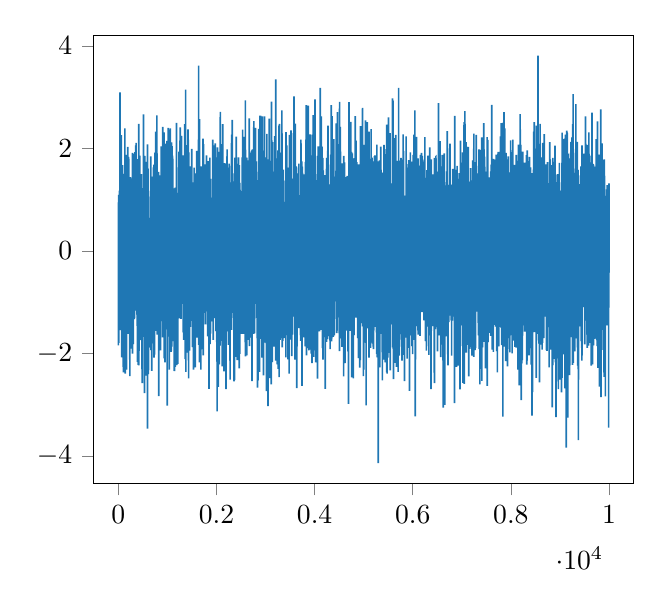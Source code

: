 % This file was created by matplotlib2tikz v0.6.17.
\begin{tikzpicture}

\definecolor{color0}{rgb}{0.122,0.467,0.706}

\begin{axis}[
xmin=-499.95, xmax=10498.95,
ymin=-4.537, ymax=4.205,
tick align=outside,
tick pos=left,
x grid style={white!69.02!black},
y grid style={white!69.02!black}
]
\addplot [semithick, color0, forget plot]
table {%
0 -1.839
1 -0.141
2 -1.194
3 0.946
4 0.428
5 0.943
6 -1.014
7 1.093
8 -0.21
9 -1.794
10 0.815
11 -0.965
12 -0.961
13 -0.07
14 -0.861
15 -0.307
16 -0.929
17 -1.378
18 -0.811
19 0.707
20 -0.643
21 0.793
22 1.177
23 -0.292
24 0.946
25 0.992
26 0.738
27 -0.93
28 -0.134
29 -1.542
30 -0.321
31 0.239
32 -0.353
33 3.091
34 0.6
35 1.5
36 1.403
37 -0.681
38 -0.432
39 0.304
40 -1.12
41 -1.015
42 0.661
43 -0.226
44 0.013
45 1.827
46 0.585
47 0.573
48 -1.267
49 -0.479
50 -0.615
51 1.706
52 -0.043
53 0.38
54 0.245
55 0.123
56 0.494
57 -0.041
58 1.405
59 1.298
60 2.258
61 1.915
62 0.202
63 0.515
64 -1.354
65 -1.342
66 1.369
67 -0.255
68 -0.297
69 -2.076
70 -1.981
71 0.714
72 1.307
73 -0.924
74 0.274
75 -0.814
76 1.061
77 0.255
78 0.273
79 0.75
80 0.567
81 -0.422
82 1.11
83 -0.068
84 0.887
85 1.672
86 -0.805
87 1.257
88 -1.864
89 0.602
90 -1.033
91 1.21
92 0.019
93 -1.154
94 0.407
95 -1.431
96 -0.474
97 0.354
98 -1.101
99 0.986
100 0.338
101 -2.366
102 0.431
103 -0.041
104 -2.182
105 0.652
106 -0.356
107 -0.469
108 -0.709
109 -0.27
110 1.459
111 -0.089
112 -0.157
113 -0.787
114 -2.296
115 0.916
116 0.519
117 0.583
118 0.401
119 -0.534
120 -0.58
121 0.927
122 -0.962
123 -0.218
124 1.505
125 -0.414
126 0.487
127 -1.831
128 -0.298
129 -1.353
130 -1.132
131 0.295
132 -0.843
133 2.391
134 0.497
135 0.092
136 0.435
137 -0.187
138 -0.094
139 -0.679
140 -1.051
141 -2.392
142 -0.481
143 0.312
144 1.17
145 0.618
146 0.206
147 -1.704
148 1.377
149 -0.333
150 -0.094
151 0.1
152 1.872
153 0.566
154 0.89
155 0.979
156 0.062
157 -0.321
158 -0.639
159 -0.941
160 0.993
161 -0.157
162 -0.286
163 0.352
164 -0.776
165 -2.093
166 0.907
167 -2.313
168 0.082
169 0.681
170 -1.569
171 -1.265
172 0.887
173 0.643
174 0.055
175 0.488
176 0.712
177 -0.644
178 -0.017
179 -1.6
180 0.437
181 0.059
182 0.518
183 -0.028
184 -1.204
185 -1.354
186 0.141
187 1.28
188 1.572
189 -0.369
190 2.029
191 -0.129
192 1.928
193 -0.925
194 0.746
195 0.007
196 0.482
197 1.29
198 -1.617
199 -0.265
200 -0.389
201 1.677
202 0.179
203 -1.494
204 -1.041
205 1.832
206 -0.25
207 0.268
208 -0.216
209 -1.023
210 -0.09
211 0.501
212 0.628
213 1.797
214 0.557
215 0.057
216 0.202
217 -0.848
218 -0.488
219 0.538
220 -0.776
221 0.274
222 -1.525
223 0.108
224 -0.509
225 -0.502
226 0.424
227 0.27
228 -0.251
229 -0.176
230 1.017
231 -2.118
232 -1.258
233 -1.877
234 -0.997
235 -2.439
236 1.265
237 0.011
238 1.347
239 -0.784
240 0.572
241 -1.122
242 -1.821
243 0.561
244 1.44
245 0.431
246 0.35
247 0.035
248 -0.164
249 -1.094
250 0.876
251 -1.143
252 -1.904
253 -0.456
254 0.339
255 0.313
256 -0.755
257 0.617
258 -0.065
259 -0.284
260 -0.41
261 1.31
262 -0.356
263 0.193
264 -0.339
265 -0.348
266 -0.117
267 -0.571
268 -0.599
269 -0.319
270 0.221
271 -1.372
272 -0.387
273 1.114
274 -0.097
275 0.047
276 -0.574
277 -0.139
278 0.399
279 -1.194
280 -0.644
281 1.417
282 -1.153
283 1.073
284 -0.282
285 1.419
286 0.63
287 -0.772
288 -2.001
289 1.914
290 -0.015
291 1.315
292 -0.329
293 0.328
294 0.079
295 0.729
296 -0.38
297 0.865
298 -0.441
299 0.549
300 -0.344
301 0.448
302 -0.461
303 -0.942
304 -0.537
305 -1.815
306 -0.311
307 0.916
308 0.825
309 -0.028
310 0.921
311 1.357
312 0.321
313 1.497
314 0.582
315 1.892
316 -0.0
317 1.635
318 0.881
319 1.167
320 0.094
321 -0.382
322 -1.328
323 -1.148
324 -0.757
325 -0.072
326 0.6
327 -0.617
328 -0.451
329 1.102
330 0.714
331 -1.307
332 0.459
333 0.588
334 0.068
335 -0.81
336 -0.094
337 1.393
338 -0.578
339 1.929
340 -1.037
341 0.576
342 -0.939
343 -0.173
344 0.249
345 -1.022
346 -1.038
347 1.528
348 0.428
349 0.081
350 0.502
351 -0.482
352 2.058
353 -0.48
354 -0.281
355 -0.209
356 -0.685
357 -0.358
358 -0.651
359 0.548
360 1.36
361 2.108
362 1.48
363 0.242
364 -0.66
365 0.602
366 0.046
367 1.766
368 -1.162
369 0.179
370 0.989
371 1.134
372 1.059
373 0.141
374 1.792
375 -0.43
376 0.972
377 -1.243
378 0.192
379 -0.739
380 1.536
381 -0.163
382 -1.281
383 0.922
384 -1.149
385 -1.23
386 -1.157
387 -2.162
388 0.071
389 -0.146
390 -0.399
391 1.012
392 0.738
393 0.551
394 0.608
395 -0.529
396 -0.795
397 -0.498
398 0.146
399 0.859
400 -0.162
401 0.545
402 0.776
403 -2.219
404 0.407
405 0.041
406 -1.065
407 0.014
408 -0.888
409 -1.108
410 1.553
411 0.55
412 -0.981
413 1.313
414 -2.229
415 2.48
416 -0.471
417 -0.07
418 1.401
419 -0.495
420 0.009
421 0.317
422 -1.948
423 -0.221
424 -1.054
425 0.72
426 -0.104
427 -0.752
428 -0.973
429 -0.348
430 -0.41
431 0.359
432 -0.466
433 0.585
434 -0.575
435 1.86
436 -0.829
437 -0.662
438 0.665
439 0.308
440 -0.306
441 0.07
442 1.161
443 -1.009
444 1.121
445 -0.949
446 -1.737
447 -1.469
448 0.398
449 0.263
450 -0.951
451 -0.302
452 -0.888
453 -0.951
454 0.844
455 -0.824
456 0.598
457 1.037
458 -0.406
459 1.009
460 -0.029
461 1.499
462 0.798
463 0.876
464 -1.026
465 1.5
466 0.265
467 0.832
468 -1.027
469 -0.158
470 -0.96
471 -0.818
472 -0.017
473 -0.715
474 0.043
475 0.325
476 -1.224
477 -0.677
478 0.398
479 -0.186
480 0.055
481 -2.303
482 -0.292
483 0.109
484 -1.224
485 0.215
486 -2.575
487 -0.11
488 0.551
489 0.758
490 -1.009
491 -1.565
492 0.436
493 -1.323
494 0.61
495 0.206
496 1.058
497 1.001
498 0.74
499 0.715
500 -1.038
501 -0.214
502 0.408
503 0.1
504 0.237
505 0.138
506 -0.511
507 -0.353
508 1.223
509 0.347
510 -0.97
511 2.661
512 -0.074
513 0.839
514 0.405
515 -0.17
516 1.622
517 -0.614
518 1.186
519 -1.486
520 0.026
521 -0.524
522 -0.214
523 -1.061
524 -0.07
525 0.113
526 -1.282
527 0.946
528 -0.376
529 -1.708
530 -1.379
531 1.599
532 1.08
533 -1.013
534 -2.771
535 -0.805
536 0.913
537 1.853
538 -1.131
539 0.553
540 0.419
541 0.246
542 0.731
543 1.393
544 0.808
545 -0.962
546 0.399
547 -0.866
548 -0.113
549 0.294
550 -1.006
551 -1.237
552 -0.536
553 0.47
554 0.147
555 -0.942
556 0.181
557 -0.693
558 0.91
559 0.901
560 -0.598
561 1.737
562 1.504
563 -0.065
564 -0.583
565 -0.219
566 -0.696
567 -1.672
568 1.219
569 -1.384
570 0.196
571 -2.432
572 1.446
573 0.087
574 -0.222
575 0.964
576 1.361
577 1.629
578 -1.475
579 -0.318
580 1.107
581 0.081
582 1.41
583 0.144
584 -0.411
585 0.964
586 -0.595
587 0.423
588 0.775
589 -0.619
590 -0.236
591 0.078
592 0.964
593 -3.462
594 2.077
595 -1.762
596 0.649
597 -0.108
598 -0.613
599 0.437
600 -1.706
601 0.442
602 0.33
603 -1.854
604 0.358
605 -0.347
606 -0.103
607 1.605
608 -0.782
609 1.01
610 -2.118
611 -2.402
612 0.243
613 -0.342
614 0.378
615 -0.024
616 0.151
617 -2.323
618 -1.145
619 -0.032
620 -0.175
621 0.643
622 0.471
623 -0.591
624 0.561
625 -1.877
626 0.569
627 0.029
628 -0.136
629 -1.194
630 -0.617
631 -0.888
632 0.286
633 -0.665
634 0.27
635 0.388
636 -1.524
637 -0.762
638 0.02
639 0.18
640 -0.232
641 0.628
642 0.638
643 0.299
644 -0.192
645 -0.117
646 -0.35
647 -0.121
648 -0.078
649 -1.108
650 -0.336
651 0.123
652 1.17
653 -1.103
654 -0.622
655 -0.51
656 -1.175
657 -1.874
658 -1.889
659 -0.212
660 1.845
661 -0.21
662 -0.732
663 0.223
664 -1.935
665 -0.472
666 -0.236
667 -0.412
668 -0.559
669 -0.403
670 -0.496
671 -0.484
672 -0.454
673 0.341
674 0.333
675 0.506
676 -0.298
677 0.902
678 -0.052
679 -1.407
680 -2.337
681 0.331
682 -0.486
683 0.183
684 -0.893
685 -1.709
686 -0.59
687 1.451
688 1.036
689 -0.481
690 -0.496
691 -0.636
692 0.523
693 -1.8
694 0.142
695 0.74
696 1.216
697 -1.286
698 -1.268
699 0.637
700 0.662
701 -1.573
702 0.517
703 -0.873
704 -0.273
705 0.771
706 0.059
707 0.325
708 -0.554
709 -1.624
710 -0.159
711 -0.09
712 0.194
713 1.628
714 0.435
715 1.546
716 -0.307
717 0.465
718 1.438
719 -0.027
720 1.54
721 -0.349
722 -0.84
723 1.681
724 0.086
725 -2.08
726 -0.287
727 1.206
728 0.513
729 0.185
730 0.992
731 -0.237
732 1.504
733 -0.54
734 0.463
735 1.211
736 -0.563
737 -1.064
738 -2.02
739 -0.337
740 -0.826
741 -0.678
742 0.016
743 -0.781
744 0.99
745 -1.34
746 -1.154
747 -0.3
748 1.917
749 -0.176
750 1.18
751 -0.354
752 1.675
753 -0.609
754 -0.323
755 -0.57
756 1.31
757 -0.953
758 0.094
759 2.325
760 -1.558
761 0.784
762 0.275
763 -0.724
764 0.696
765 0.842
766 0.021
767 0.483
768 0.398
769 -0.235
770 -1.283
771 0.608
772 0.279
773 0.42
774 -0.063
775 0.118
776 1.059
777 0.6
778 0.391
779 1.281
780 0.249
781 0.627
782 -0.578
783 0.224
784 2.642
785 -0.859
786 -0.634
787 0.364
788 0.517
789 1.361
790 1.905
791 -0.477
792 -0.503
793 -1.63
794 1.215
795 -0.291
796 -0.89
797 0.683
798 0.273
799 -0.22
800 1.35
801 -0.159
802 0.305
803 0.556
804 -0.653
805 -0.156
806 -0.294
807 -0.772
808 1.403
809 1.283
810 0.699
811 -0.409
812 -0.935
813 0.37
814 -0.534
815 -0.237
816 0.51
817 0.046
818 1.542
819 0.222
820 -0.101
821 0.649
822 -2.832
823 0.001
824 0.709
825 0.19
826 -1.359
827 0.865
828 -1.778
829 -0.171
830 0.542
831 0.407
832 0.556
833 -1.066
834 0.114
835 -0.363
836 0.534
837 -0.484
838 0.062
839 0.749
840 0.931
841 0.348
842 -0.903
843 -0.486
844 0.388
845 -1.601
846 1.476
847 0.37
848 0.862
849 0.473
850 -0.236
851 -0.406
852 -1.576
853 0.184
854 -1.649
855 0.426
856 -1.048
857 -0.22
858 0.218
859 -1.077
860 0.3
861 -1.941
862 0.51
863 0.173
864 -1.261
865 1.422
866 1.234
867 -1.367
868 0.171
869 -1.354
870 0.582
871 2.038
872 0.609
873 -1.004
874 -0.737
875 -0.213
876 1.898
877 0.144
878 0.361
879 1.396
880 1.014
881 -0.859
882 -0.827
883 1.043
884 0.394
885 0.19
886 1.393
887 0.139
888 -1.015
889 -0.462
890 -1.159
891 -1.27
892 0.24
893 0.172
894 -0.317
895 -0.408
896 -0.399
897 -0.344
898 0.72
899 -0.305
900 -0.709
901 -0.977
902 -1.591
903 2.421
904 -0.632
905 -1.687
906 1.453
907 1.28
908 0.089
909 0.428
910 0.546
911 1.284
912 -0.958
913 0.691
914 -0.645
915 -0.373
916 0.354
917 1.109
918 0.017
919 1.359
920 0.724
921 1.619
922 0.342
923 0.997
924 0.784
925 0.781
926 -0.558
927 -0.26
928 -1.45
929 0.821
930 2.311
931 0.245
932 0.966
933 -0.84
934 -0.592
935 -2.094
936 -1.051
937 0.453
938 -0.71
939 -1.324
940 -1.491
941 1.77
942 0.415
943 -1.182
944 0.415
945 -0.497
946 -1.063
947 1.337
948 1.297
949 0.025
950 -0.184
951 -2.171
952 -1.157
953 -0.824
954 -0.285
955 0.174
956 0.936
957 2.091
958 1.419
959 0.5
960 1.524
961 -1.496
962 0.354
963 -1.237
964 -0.48
965 0.291
966 -0.484
967 0.317
968 -1.53
969 1.171
970 -0.099
971 0.425
972 0.955
973 -0.328
974 1.078
975 0.423
976 0.884
977 -0.62
978 0.806
979 -0.881
980 -0.693
981 0.388
982 0.85
983 0.318
984 0.583
985 -0.385
986 -0.065
987 0.565
988 0.281
989 0.103
990 1.365
991 -0.02
992 2.144
993 1.47
994 0.834
995 -1.028
996 -0.869
997 -3.016
998 0.398
999 -0.365
1000 1.116
1001 -0.785
1002 -0.216
1003 -0.703
1004 -0.717
1005 0.452
1006 -0.444
1007 1.045
1008 0.963
1009 -0.887
1010 1.362
1011 0.606
1012 1.68
1013 -0.338
1014 1.105
1015 -0.678
1016 -0.373
1017 2.398
1018 0.914
1019 0.464
1020 -1.671
1021 1.213
1022 0.545
1023 -0.702
1024 0.071
1025 -0.88
1026 0.918
1027 -0.303
1028 -1.08
1029 0.299
1030 0.448
1031 1.571
1032 -0.041
1033 -1.591
1034 -1.006
1035 1.191
1036 0.493
1037 0.245
1038 0.901
1039 -2.314
1040 0.056
1041 -0.086
1042 1.563
1043 -0.997
1044 2.367
1045 1.435
1046 -0.874
1047 0.268
1048 2.254
1049 -0.526
1050 0.763
1051 -1.044
1052 -0.942
1053 -0.056
1054 -0.774
1055 -0.341
1056 -1.686
1057 1.134
1058 1.371
1059 2.391
1060 -1.399
1061 -1.185
1062 -0.698
1063 1.1
1064 0.666
1065 -0.29
1066 1.291
1067 -0.334
1068 -0.017
1069 0.914
1070 -0.336
1071 -0.12
1072 -0.797
1073 -0.002
1074 2.107
1075 1.407
1076 -1.97
1077 0.999
1078 -0.632
1079 1.152
1080 0.544
1081 -0.593
1082 0.776
1083 -0.797
1084 1.834
1085 2.117
1086 -1.229
1087 -0.296
1088 0.64
1089 -1.867
1090 0.026
1091 0.365
1092 -1.072
1093 0.508
1094 -0.545
1095 2.042
1096 0.798
1097 -1.278
1098 0.132
1099 1.867
1100 1.185
1101 1.623
1102 -0.021
1103 -0.037
1104 0.237
1105 1.483
1106 1.843
1107 -0.611
1108 0.278
1109 -0.769
1110 1.794
1111 -0.929
1112 0.26
1113 0.145
1114 0.736
1115 -0.642
1116 -0.304
1117 -1.151
1118 0.3
1119 0.101
1120 -0.517
1121 -1.756
1122 -0.454
1123 -0.701
1124 1.033
1125 -0.885
1126 0.449
1127 -0.75
1128 1.219
1129 -0.935
1130 -0.577
1131 -1.59
1132 -1.305
1133 -1.089
1134 0.105
1135 0.173
1136 0.617
1137 -0.921
1138 -2.34
1139 1.141
1140 -0.495
1141 0.076
1142 0.258
1143 -0.478
1144 0.885
1145 -2.341
1146 0.914
1147 0.622
1148 -0.95
1149 -0.049
1150 -0.72
1151 -0.557
1152 -0.174
1153 1.104
1154 -0.981
1155 0.641
1156 0.068
1157 0.234
1158 -0.331
1159 0.199
1160 1.234
1161 0.937
1162 -2.259
1163 0.861
1164 0.241
1165 -1.155
1166 0.933
1167 0.02
1168 0.5
1169 -0.345
1170 0.329
1171 -0.465
1172 1.072
1173 -0.338
1174 -1.048
1175 -0.521
1176 1.018
1177 0.208
1178 0.999
1179 0.533
1180 -1.274
1181 -1.41
1182 -0.58
1183 0.962
1184 2.498
1185 0.543
1186 -0.019
1187 0.49
1188 -0.002
1189 0.506
1190 -0.683
1191 1.632
1192 -2.228
1193 -1.024
1194 0.812
1195 1.001
1196 -0.616
1197 0.819
1198 0.396
1199 0.636
1200 1.077
1201 0.007
1202 -0.827
1203 0.235
1204 -0.104
1205 0.067
1206 1.13
1207 -0.005
1208 0.276
1209 0.266
1210 -0.309
1211 0.91
1212 -0.666
1213 -2.201
1214 -0.399
1215 0.793
1216 0.049
1217 0.415
1218 -0.705
1219 -0.763
1220 -0.389
1221 -0.376
1222 -0.976
1223 -0.22
1224 -0.484
1225 0.311
1226 0.259
1227 0.571
1228 -0.96
1229 -0.521
1230 -0.328
1231 0.002
1232 0.276
1233 0.339
1234 -1.317
1235 1.936
1236 -0.996
1237 -1.287
1238 0.269
1239 -0.493
1240 1.616
1241 -0.248
1242 0.419
1243 -0.422
1244 -0.172
1245 0.244
1246 -1.046
1247 1.15
1248 0.108
1249 0.135
1250 0.216
1251 0.099
1252 0.284
1253 -0.307
1254 2.15
1255 0.602
1256 -0.116
1257 0.351
1258 -1.042
1259 -0.813
1260 0.504
1261 2.408
1262 0.389
1263 -0.031
1264 0.095
1265 0.173
1266 0.486
1267 0.655
1268 -0.225
1269 0.532
1270 1.709
1271 -0.169
1272 0.485
1273 -0.394
1274 -0.778
1275 0.215
1276 0.318
1277 -1.325
1278 -0.384
1279 -0.769
1280 -0.465
1281 0.213
1282 0.686
1283 0.628
1284 0.771
1285 0.798
1286 -0.252
1287 2.243
1288 0.153
1289 -0.667
1290 0.567
1291 -0.564
1292 -0.913
1293 0.069
1294 -1.034
1295 0.444
1296 -0.237
1297 -0.484
1298 0.787
1299 1.064
1300 1.013
1301 0.372
1302 0.091
1303 -0.524
1304 0.474
1305 -0.207
1306 0.352
1307 1.391
1308 0.899
1309 -0.335
1310 0.11
1311 -0.45
1312 -0.4
1313 0.504
1314 0.628
1315 1.696
1316 0.684
1317 0.363
1318 0.985
1319 -1.582
1320 -0.099
1321 -0.079
1322 0.565
1323 -0.071
1324 -0.333
1325 0.657
1326 -0.689
1327 1.863
1328 1.096
1329 -1.735
1330 -0.647
1331 0.86
1332 0.388
1333 0.16
1334 0.254
1335 -0.311
1336 0.372
1337 0.797
1338 0.2
1339 0.428
1340 -0.567
1341 -0.813
1342 1.03
1343 0.973
1344 -1.508
1345 -0.987
1346 0.082
1347 0.187
1348 -0.137
1349 0.162
1350 -0.561
1351 -0.389
1352 -0.802
1353 0.088
1354 2.472
1355 0.621
1356 -0.496
1357 0.069
1358 -0.573
1359 0.926
1360 0.462
1361 0.296
1362 -2.111
1363 -1.393
1364 -0.416
1365 -1.363
1366 1.317
1367 1.462
1368 -1.767
1369 -0.287
1370 3.148
1371 -0.485
1372 -0.228
1373 -1.533
1374 -0.91
1375 -0.12
1376 -2.36
1377 -1.372
1378 -0.459
1379 1.188
1380 -0.833
1381 0.785
1382 -0.878
1383 0.395
1384 0.755
1385 2.062
1386 1.958
1387 -1.033
1388 -0.902
1389 -0.3
1390 1.085
1391 -0.295
1392 -0.284
1393 1.253
1394 -0.376
1395 -0.472
1396 0.313
1397 0.306
1398 0.243
1399 -0.607
1400 -0.906
1401 -1.983
1402 1.148
1403 -0.012
1404 -0.024
1405 0.353
1406 1.189
1407 -1.137
1408 0.662
1409 0.411
1410 1.197
1411 -0.624
1412 1.092
1413 0.516
1414 0.989
1415 0.103
1416 -0.24
1417 0.579
1418 0.39
1419 2.369
1420 -0.534
1421 -1.456
1422 1.265
1423 -0.089
1424 -0.126
1425 -0.987
1426 2.169
1427 0.125
1428 -1.209
1429 0.535
1430 -0.004
1431 -2.483
1432 -0.423
1433 -1.917
1434 -0.376
1435 -0.108
1436 1.92
1437 -0.959
1438 0.345
1439 -0.848
1440 1.4
1441 0.26
1442 0.175
1443 0.107
1444 -0.269
1445 1.257
1446 -0.39
1447 1.503
1448 -1.945
1449 0.565
1450 -0.869
1451 0.747
1452 -0.525
1453 -0.623
1454 -0.69
1455 -0.51
1456 -0.116
1457 0.088
1458 -0.429
1459 -0.293
1460 0.986
1461 -0.692
1462 -0.085
1463 -0.098
1464 0.015
1465 0.066
1466 -1.48
1467 -0.259
1468 1.484
1469 1.648
1470 0.931
1471 -1.169
1472 -0.834
1473 -0.079
1474 -0.256
1475 0.363
1476 -0.175
1477 0.896
1478 0.061
1479 0.733
1480 -0.85
1481 0.243
1482 -0.03
1483 1.132
1484 0.022
1485 -1.254
1486 0.619
1487 -0.161
1488 -0.858
1489 -1.321
1490 1.491
1491 0.066
1492 -0.286
1493 0.21
1494 -0.08
1495 -1.361
1496 1.991
1497 -1.072
1498 -0.886
1499 -0.986
1500 -0.296
1501 -0.518
1502 -0.351
1503 0.104
1504 0.047
1505 -0.232
1506 -0.064
1507 0.592
1508 -0.162
1509 0.244
1510 1.212
1511 -1.875
1512 0.029
1513 0.302
1514 -0.778
1515 0.724
1516 0.288
1517 -0.812
1518 0.887
1519 -0.032
1520 0.4
1521 -0.212
1522 1.339
1523 0.978
1524 0.928
1525 -0.057
1526 0.387
1527 0.434
1528 0.343
1529 0.913
1530 -2.315
1531 -0.635
1532 0.217
1533 -0.701
1534 -0.284
1535 -0.971
1536 -0.462
1537 -0.994
1538 0.706
1539 0.794
1540 -0.415
1541 1.061
1542 0.717
1543 -0.787
1544 1.624
1545 -1.813
1546 -1.201
1547 -0.586
1548 -0.924
1549 -2.255
1550 1.027
1551 -0.8
1552 -0.972
1553 0.44
1554 1.143
1555 0.84
1556 -0.847
1557 0.143
1558 -0.413
1559 -0.719
1560 -0.273
1561 -1.209
1562 -0.631
1563 0.256
1564 -0.607
1565 -0.697
1566 -0.799
1567 0.981
1568 -2.27
1569 -0.325
1570 -1.094
1571 -0.484
1572 0.993
1573 -0.104
1574 0.389
1575 -0.623
1576 -1.653
1577 -0.842
1578 0.836
1579 1.512
1580 0.484
1581 -1.015
1582 0.471
1583 0.979
1584 -0.601
1585 0.226
1586 -0.128
1587 -0.202
1588 0.027
1589 -1.526
1590 0.31
1591 0.175
1592 0.735
1593 -0.788
1594 -0.549
1595 -1.254
1596 -0.365
1597 0.083
1598 -1.36
1599 1.953
1600 0.237
1601 -1.263
1602 1.076
1603 0.304
1604 1.162
1605 -1.411
1606 -1.688
1607 0.149
1608 -0.349
1609 0.299
1610 -0.953
1611 -1.646
1612 -0.064
1613 0.729
1614 0.867
1615 -0.598
1616 -1.084
1617 0.412
1618 -1.389
1619 -0.475
1620 -0.528
1621 0.258
1622 0.988
1623 -0.858
1624 0.027
1625 1.085
1626 -0.559
1627 -0.495
1628 -0.429
1629 1.341
1630 0.534
1631 -1.35
1632 0.908
1633 -0.171
1634 -0.793
1635 3.615
1636 1.666
1637 1.065
1638 1.341
1639 -1.83
1640 0.056
1641 -0.433
1642 0.312
1643 -0.168
1644 0.567
1645 0.73
1646 0.819
1647 -0.546
1648 -0.85
1649 -0.23
1650 -0.72
1651 0.323
1652 -2.175
1653 -0.842
1654 0.628
1655 2.571
1656 -0.696
1657 -0.064
1658 -0.277
1659 -0.136
1660 0.291
1661 0.225
1662 -0.797
1663 0.858
1664 0.906
1665 -1.756
1666 0.782
1667 -0.964
1668 0.605
1669 -2.174
1670 1.156
1671 0.095
1672 -0.938
1673 -0.672
1674 1.124
1675 0.051
1676 -0.053
1677 1.164
1678 -0.297
1679 -1.185
1680 -0.331
1681 0.421
1682 -2.314
1683 -1.201
1684 1.651
1685 0.829
1686 -1.061
1687 -0.55
1688 -1.915
1689 -1.307
1690 -0.089
1691 0.048
1692 -0.24
1693 -0.694
1694 0.692
1695 0.51
1696 0.659
1697 0.331
1698 -0.832
1699 0.286
1700 1.543
1701 0.658
1702 0.655
1703 0.812
1704 -1.722
1705 0.027
1706 0.573
1707 0.546
1708 0.231
1709 -0.091
1710 -1.683
1711 -0.773
1712 0.233
1713 -0.958
1714 -0.149
1715 -0.001
1716 -0.477
1717 0.171
1718 -1.791
1719 1.461
1720 -0.388
1721 0.298
1722 -0.163
1723 -1.14
1724 -0.133
1725 2.189
1726 -1.136
1727 -1.549
1728 -1.055
1729 0.863
1730 -0.365
1731 -2.035
1732 -0.879
1733 -0.2
1734 0.903
1735 -0.21
1736 0.345
1737 2.081
1738 1.086
1739 0.404
1740 -0.885
1741 0.625
1742 1.199
1743 -0.569
1744 -0.796
1745 -0.514
1746 -0.982
1747 -0.463
1748 -0.406
1749 0.007
1750 -1.196
1751 0.072
1752 -0.678
1753 1.064
1754 0.681
1755 -0.028
1756 -0.722
1757 -0.679
1758 -1.153
1759 -0.648
1760 -1.205
1761 -0.516
1762 -1.029
1763 -0.256
1764 -0.796
1765 0.395
1766 1.046
1767 1.686
1768 0.052
1769 -0.243
1770 0.241
1771 0.585
1772 -0.881
1773 0.349
1774 -0.975
1775 1.194
1776 -1.434
1777 0.008
1778 0.297
1779 -0.244
1780 0.818
1781 1.352
1782 -1.041
1783 -0.811
1784 -0.52
1785 -0.588
1786 0.195
1787 -0.187
1788 0.317
1789 -0.706
1790 0.776
1791 0.605
1792 0.805
1793 0.56
1794 -1.049
1795 0.617
1796 1.864
1797 0.202
1798 0.598
1799 1.207
1800 -0.767
1801 -0.982
1802 -1.176
1803 -0.193
1804 -0.193
1805 -0.927
1806 0.582
1807 -0.11
1808 0.234
1809 -0.361
1810 -0.251
1811 1.188
1812 0.592
1813 -0.856
1814 0.396
1815 0.544
1816 0.376
1817 0.639
1818 -0.694
1819 1.368
1820 -1.667
1821 0.125
1822 -0.696
1823 -0.639
1824 0.156
1825 0.296
1826 -0.338
1827 0.448
1828 -0.597
1829 1.753
1830 0.111
1831 -0.463
1832 -0.039
1833 -0.275
1834 0.043
1835 1.519
1836 -0.416
1837 0.318
1838 0.02
1839 0.693
1840 1.198
1841 -0.644
1842 -0.87
1843 1.607
1844 -0.567
1845 1.526
1846 -0.983
1847 -2.687
1848 0.573
1849 -0.272
1850 -1.019
1851 0.638
1852 -0.163
1853 1.075
1854 -0.451
1855 -1.381
1856 0.649
1857 0.165
1858 -0.273
1859 0.154
1860 -0.955
1861 -1.179
1862 -1.418
1863 -0.519
1864 0.383
1865 1.822
1866 0.585
1867 -1.819
1868 0.494
1869 0.448
1870 -0.748
1871 1.248
1872 1.275
1873 -1.062
1874 -0.472
1875 0.46
1876 -1.115
1877 -1.61
1878 1.405
1879 -0.568
1880 0.652
1881 -0.719
1882 -0.677
1883 0.41
1884 -0.826
1885 -0.207
1886 0.278
1887 -0.268
1888 0.2
1889 -0.818
1890 -0.149
1891 -1.127
1892 0.936
1893 -0.864
1894 -0.131
1895 0.273
1896 0.327
1897 -0.294
1898 -0.702
1899 0.552
1900 0.087
1901 0.971
1902 0.7
1903 0.635
1904 -0.267
1905 0.226
1906 0.586
1907 0.551
1908 -1.161
1909 0.703
1910 0.89
1911 -0.899
1912 -1.372
1913 1.042
1914 0.447
1915 -0.27
1916 0.319
1917 -0.058
1918 0.751
1919 -0.681
1920 -0.331
1921 1.814
1922 0.582
1923 2.17
1924 -0.453
1925 0.486
1926 -0.974
1927 0.634
1928 -0.635
1929 0.001
1930 -0.041
1931 -0.2
1932 0.439
1933 0.899
1934 2.059
1935 -1.733
1936 1.321
1937 1.383
1938 1.434
1939 1.917
1940 0.479
1941 0.648
1942 -0.383
1943 0.762
1944 1.383
1945 -0.334
1946 1.062
1947 -0.032
1948 0.199
1949 1.651
1950 -1.299
1951 -0.32
1952 1.245
1953 1.839
1954 0.102
1955 -1.309
1956 0.461
1957 -0.358
1958 -1.282
1959 0.246
1960 -0.232
1961 0.012
1962 0.498
1963 0.307
1964 -0.047
1965 -0.551
1966 -0.468
1967 0.334
1968 -0.175
1969 0.89
1970 0.862
1971 -0.99
1972 -0.915
1973 1.037
1974 2.097
1975 0.332
1976 -0.271
1977 -1.032
1978 1.824
1979 -0.687
1980 0.937
1981 0.17
1982 0.073
1983 -1.067
1984 -0.763
1985 -0.23
1986 0.089
1987 -0.057
1988 1.342
1989 0.767
1990 -1.561
1991 0.827
1992 0.439
1993 0.194
1994 1.23
1995 -0.534
1996 0.996
1997 0.457
1998 1.192
1999 0.238
2000 -0.715
2001 -0.946
2002 -1.778
2003 -0.555
2004 0.787
2005 0.381
2006 -0.174
2007 -2.159
2008 -0.673
2009 -0.754
2010 1.444
2011 -0.529
2012 -0.679
2013 -3.129
2014 0.065
2015 1.186
2016 0.265
2017 0.366
2018 -0.838
2019 -0.28
2020 2.019
2021 -0.175
2022 -0.71
2023 -0.886
2024 0.24
2025 -0.558
2026 0.747
2027 -0.478
2028 0.704
2029 0.001
2030 -0.199
2031 0.41
2032 0.067
2033 -1.207
2034 -0.832
2035 -2.649
2036 -1.434
2037 0.559
2038 1.023
2039 -0.495
2040 1.367
2041 -0.643
2042 1.931
2043 -0.175
2044 -0.178
2045 -0.287
2046 -0.248
2047 -0.433
2048 1.217
2049 0.448
2050 -0.159
2051 -0.723
2052 -0.232
2053 -0.007
2054 0.232
2055 0.729
2056 -1.25
2057 0.641
2058 -2.214
2059 -0.976
2060 -0.293
2061 0.842
2062 0.661
2063 0.231
2064 0.248
2065 -0.243
2066 0.381
2067 0.732
2068 -0.858
2069 0.569
2070 -0.278
2071 -0.34
2072 -0.056
2073 0.119
2074 -1.847
2075 -1.716
2076 -1.055
2077 -0.913
2078 2.712
2079 0.936
2080 0.086
2081 0.55
2082 0.066
2083 -1.25
2084 0.853
2085 1.15
2086 2.083
2087 0.045
2088 -1.119
2089 -0.062
2090 0.42
2091 0.392
2092 0.016
2093 1.166
2094 -1.695
2095 0.029
2096 -0.793
2097 0.145
2098 0.387
2099 1.537
2100 -0.069
2101 1.944
2102 -1.592
2103 -0.961
2104 1.261
2105 0.603
2106 -0.003
2107 0.253
2108 -0.045
2109 0.524
2110 1.77
2111 0.732
2112 -1.269
2113 -0.308
2114 -2.25
2115 -0.807
2116 1.074
2117 -0.539
2118 1.091
2119 1.04
2120 -1.164
2121 0.408
2122 -0.699
2123 -1.931
2124 -0.085
2125 0.237
2126 2.473
2127 0.391
2128 -0.236
2129 0.474
2130 -0.244
2131 1.163
2132 -0.387
2133 0.355
2134 -0.632
2135 -0.606
2136 0.024
2137 0.741
2138 0.803
2139 -0.446
2140 0.631
2141 1.181
2142 -0.507
2143 0.554
2144 -0.072
2145 0.244
2146 -0.985
2147 -0.339
2148 -0.63
2149 -0.398
2150 0.257
2151 -0.333
2152 -2.348
2153 0.873
2154 -0.341
2155 1.714
2156 -0.86
2157 0.333
2158 0.865
2159 -0.898
2160 0.379
2161 -0.174
2162 -0.735
2163 0.314
2164 0.718
2165 0.692
2166 -0.195
2167 0.376
2168 -0.263
2169 -1.916
2170 -0.426
2171 0.101
2172 -1.909
2173 1.267
2174 1.34
2175 -0.074
2176 1.71
2177 1.027
2178 0.799
2179 0.055
2180 -0.31
2181 -0.123
2182 -0.039
2183 0.483
2184 -0.876
2185 0.635
2186 0.455
2187 -0.736
2188 0.19
2189 1.428
2190 0.565
2191 -1.652
2192 -1.208
2193 -0.809
2194 -1.231
2195 -2.695
2196 1.148
2197 -0.284
2198 -0.25
2199 -0.378
2200 1.289
2201 0.058
2202 1.151
2203 0.154
2204 -0.315
2205 0.63
2206 -1.212
2207 1.064
2208 -0.158
2209 0.664
2210 -0.937
2211 0.994
2212 0.026
2213 0.118
2214 0.633
2215 1.673
2216 1.982
2217 0.086
2218 -0.089
2219 -1.57
2220 -0.19
2221 -0.043
2222 -0.432
2223 1.213
2224 0.021
2225 1.112
2226 -0.406
2227 0.586
2228 -0.041
2229 -0.67
2230 0.521
2231 -0.868
2232 -0.761
2233 0.951
2234 0.627
2235 0.103
2236 -0.43
2237 0.3
2238 -0.679
2239 0.614
2240 -0.553
2241 -0.856
2242 1.082
2243 1.625
2244 1.574
2245 -1.83
2246 -0.466
2247 0.253
2248 0.132
2249 -0.501
2250 -0.986
2251 -0.099
2252 -0.856
2253 -0.54
2254 -1.065
2255 -0.476
2256 0.252
2257 1.705
2258 0.689
2259 -0.048
2260 -0.466
2261 0.586
2262 -0.391
2263 1.66
2264 -0.178
2265 -0.442
2266 -0.288
2267 -1.617
2268 -0.52
2269 -0.063
2270 0.292
2271 -0.012
2272 -2.139
2273 -0.374
2274 0.504
2275 0.306
2276 -1.384
2277 -0.392
2278 -2.507
2279 -0.207
2280 -0.732
2281 -0.936
2282 0.227
2283 0.69
2284 0.425
2285 1.167
2286 0.017
2287 -0.97
2288 -0.968
2289 -1.303
2290 0.112
2291 0.65
2292 0.055
2293 0.099
2294 1.339
2295 0.596
2296 0.961
2297 -0.661
2298 0.283
2299 -1.395
2300 0.839
2301 0.852
2302 0.674
2303 0.116
2304 -1.54
2305 -0.057
2306 2.102
2307 0.843
2308 0.145
2309 2.267
2310 1.409
2311 -0.504
2312 -0.118
2313 1.307
2314 0.154
2315 0.63
2316 0.838
2317 0.258
2318 0.63
2319 -0.432
2320 0.072
2321 2.558
2322 1.803
2323 -0.944
2324 -0.679
2325 -1.207
2326 0.022
2327 -0.259
2328 -0.369
2329 0.26
2330 0.053
2331 1.03
2332 -0.579
2333 -1.151
2334 1.358
2335 -0.978
2336 -0.719
2337 -1.118
2338 0.594
2339 -1.128
2340 -0.411
2341 0.796
2342 0.346
2343 0.392
2344 -0.84
2345 -0.766
2346 0.291
2347 -0.686
2348 0.636
2349 0.06
2350 -1.305
2351 0.701
2352 0.077
2353 1.015
2354 -1.346
2355 -1.379
2356 -1.174
2357 -2.542
2358 0.327
2359 -0.7
2360 -0.148
2361 -0.518
2362 0.307
2363 -0.688
2364 -0.11
2365 1.514
2366 0.862
2367 0.283
2368 1.386
2369 -2.517
2370 1.243
2371 0.669
2372 -2.014
2373 0.685
2374 0.268
2375 0.027
2376 -1.464
2377 -0.161
2378 1.822
2379 0.87
2380 1.073
2381 -0.388
2382 -0.565
2383 -0.293
2384 -2.063
2385 0.217
2386 -0.444
2387 1.188
2388 -1.156
2389 -0.24
2390 -0.695
2391 -1.502
2392 -0.615
2393 0.888
2394 0.951
2395 -0.152
2396 -0.097
2397 0.359
2398 -1.198
2399 -0.191
2400 -0.606
2401 -0.187
2402 -0.884
2403 2.228
2404 -1.456
2405 0.358
2406 0.644
2407 -1.548
2408 0.176
2409 0.03
2410 1.065
2411 -0.896
2412 -0.276
2413 1.129
2414 0.018
2415 1.304
2416 0.495
2417 0.637
2418 0.453
2419 -1.855
2420 0.728
2421 0.713
2422 -2.128
2423 1.235
2424 0.855
2425 -1.501
2426 -1.319
2427 -0.362
2428 0.331
2429 -1.495
2430 -0.976
2431 0.941
2432 -0.139
2433 -1.532
2434 1.183
2435 0.608
2436 1.7
2437 0.347
2438 -0.799
2439 -0.559
2440 0.712
2441 -0.66
2442 -0.858
2443 -1.305
2444 1.482
2445 0.31
2446 -0.48
2447 -0.981
2448 0.202
2449 1.826
2450 1.088
2451 0.818
2452 -0.6
2453 1.559
2454 1.093
2455 0.048
2456 -1.071
2457 -0.616
2458 0.22
2459 -0.625
2460 0.048
2461 0.61
2462 -0.096
2463 -2.292
2464 0.675
2465 0.17
2466 1.673
2467 -0.816
2468 1.245
2469 -0.407
2470 0.561
2471 -1.061
2472 0.002
2473 -2.009
2474 -0.061
2475 0.188
2476 1.308
2477 1.326
2478 0.766
2479 -1.42
2480 1.001
2481 -1.114
2482 0.813
2483 -0.298
2484 0.598
2485 -0.593
2486 0.206
2487 -0.08
2488 0.686
2489 -0.663
2490 0.059
2491 0.528
2492 -1.065
2493 0.31
2494 -1.617
2495 0.53
2496 1.167
2497 0.635
2498 -0.14
2499 0.68
2500 0.917
2501 0.763
2502 -1.574
2503 0.417
2504 0.317
2505 -1.593
2506 0.217
2507 -1.547
2508 0.122
2509 -1.148
2510 0.1
2511 -0.586
2512 0.107
2513 -0.014
2514 1.165
2515 1.006
2516 -0.312
2517 -0.717
2518 0.47
2519 -1.009
2520 0.118
2521 -0.074
2522 1.825
2523 -1.616
2524 -0.327
2525 -0.31
2526 0.777
2527 -0.184
2528 0.002
2529 0.273
2530 0.33
2531 0.138
2532 2.364
2533 -0.639
2534 0.891
2535 0.279
2536 -0.654
2537 -1.594
2538 -0.511
2539 -0.023
2540 0.277
2541 1.015
2542 2.004
2543 -1.08
2544 -0.008
2545 0.068
2546 0.781
2547 -1.138
2548 0.121
2549 1.116
2550 -0.485
2551 1.176
2552 -0.595
2553 1.246
2554 -1.188
2555 -0.176
2556 -0.58
2557 0.816
2558 -1.615
2559 -1.227
2560 -1.054
2561 2.224
2562 -0.761
2563 -1.417
2564 -0.805
2565 -1.232
2566 -0.522
2567 -1.528
2568 1.418
2569 2.028
2570 -0.519
2571 -0.008
2572 0.472
2573 0.227
2574 2.169
2575 0.41
2576 -1.348
2577 -1.219
2578 1.083
2579 0.516
2580 -0.169
2581 -0.346
2582 -0.123
2583 -1.778
2584 0.843
2585 -1.349
2586 -0.684
2587 -0.702
2588 1.05
2589 2.934
2590 0.076
2591 0.67
2592 -2.055
2593 0.972
2594 -1.199
2595 -1.978
2596 -1.611
2597 0.809
2598 -1.074
2599 1.181
2600 1.331
2601 0.129
2602 0.448
2603 -0.288
2604 -0.967
2605 -1.993
2606 0.103
2607 -0.238
2608 -0.227
2609 -0.15
2610 -0.195
2611 0.358
2612 0.143
2613 0.37
2614 0.856
2615 -2.034
2616 1.436
2617 0.996
2618 0.437
2619 1.819
2620 0.57
2621 -0.164
2622 -0.267
2623 0.215
2624 0.816
2625 -0.203
2626 -0.676
2627 -1.669
2628 1.133
2629 -0.733
2630 0.925
2631 -0.397
2632 -0.549
2633 -1.368
2634 0.488
2635 0.35
2636 0.899
2637 -0.55
2638 -0.893
2639 0.227
2640 -1.651
2641 0.41
2642 0.364
2643 -0.375
2644 0.219
2645 -0.334
2646 -0.494
2647 0.915
2648 -0.995
2649 0.864
2650 0.771
2651 -1.554
2652 -1.735
2653 1.767
2654 -0.553
2655 0.24
2656 1.15
2657 -0.688
2658 0.826
2659 0.351
2660 0.823
2661 -0.724
2662 1.377
2663 0.163
2664 0.489
2665 1.138
2666 -0.467
2667 -1.263
2668 -1.053
2669 2.586
2670 -1.061
2671 0.302
2672 -0.441
2673 -1.856
2674 0.004
2675 0.613
2676 -0.262
2677 -0.789
2678 0.293
2679 -0.093
2680 -1.127
2681 -0.491
2682 0.676
2683 0.848
2684 -1.689
2685 -0.537
2686 0.433
2687 1.051
2688 1.125
2689 -0.651
2690 -1.26
2691 0.524
2692 0.851
2693 -0.64
2694 0.779
2695 -1.543
2696 -0.001
2697 -1.68
2698 0.613
2699 0.842
2700 -1.229
2701 0.718
2702 1.919
2703 0.536
2704 -0.176
2705 0.047
2706 -0.635
2707 -0.697
2708 -0.114
2709 -0.032
2710 1.146
2711 -0.591
2712 0.156
2713 -0.509
2714 0.918
2715 0.25
2716 0.364
2717 -0.168
2718 0.805
2719 0.526
2720 1.959
2721 -1.206
2722 1.522
2723 0.043
2724 -1.601
2725 -2.539
2726 -0.223
2727 1.084
2728 -0.998
2729 0.611
2730 0.628
2731 -0.245
2732 -0.354
2733 -0.336
2734 0.755
2735 1.979
2736 -1.068
2737 1.793
2738 -0.879
2739 0.585
2740 0.055
2741 -0.781
2742 -0.714
2743 -1.469
2744 -1.222
2745 -0.062
2746 0.391
2747 0.19
2748 1.888
2749 0.321
2750 0.876
2751 -0.356
2752 -0.092
2753 -0.161
2754 -1.619
2755 -1.021
2756 -0.543
2757 2.419
2758 -0.132
2759 0.502
2760 -1.283
2761 -0.524
2762 2.529
2763 -0.593
2764 0.251
2765 0.884
2766 2.258
2767 1.118
2768 -0.16
2769 1.476
2770 1.209
2771 1.158
2772 0.901
2773 -0.512
2774 1.451
2775 0.362
2776 0.243
2777 -1.606
2778 1.235
2779 1.29
2780 -0.412
2781 -1.313
2782 1.247
2783 0.34
2784 -1.031
2785 -0.794
2786 1.708
2787 -0.117
2788 1.693
2789 1.135
2790 0.116
2791 -0.622
2792 1.326
2793 1.13
2794 0.4
2795 2.398
2796 0.163
2797 -0.511
2798 0.122
2799 0.359
2800 -0.759
2801 0.607
2802 1.517
2803 -0.456
2804 -0.533
2805 -0.682
2806 0.481
2807 -0.099
2808 -0.415
2809 1.748
2810 0.296
2811 -0.747
2812 0.389
2813 -0.62
2814 1.541
2815 0.783
2816 1.282
2817 -0.87
2818 0.45
2819 0.335
2820 0.143
2821 0.444
2822 0.368
2823 -0.212
2824 -0.671
2825 0.713
2826 -0.156
2827 -1.314
2828 0.544
2829 -0.262
2830 -1.061
2831 -0.538
2832 -1.7
2833 -0.084
2834 -2.664
2835 -0.611
2836 -0.688
2837 0.646
2838 -0.335
2839 1.381
2840 -1.227
2841 -0.892
2842 0.142
2843 0.567
2844 -1.617
2845 0.227
2846 0.718
2847 -2.522
2848 0.953
2849 -0.739
2850 0.819
2851 -0.83
2852 -0.543
2853 -1.252
2854 -0.309
2855 -0.237
2856 0.726
2857 0.84
2858 1.424
2859 -1.008
2860 0.74
2861 2.379
2862 -0.078
2863 -1.359
2864 -0.293
2865 -0.064
2866 0.102
2867 0.662
2868 -0.773
2869 -1.863
2870 1.009
2871 0.336
2872 0.079
2873 0.222
2874 -0.165
2875 0.403
2876 -0.674
2877 -2.359
2878 0.054
2879 -0.21
2880 -0.881
2881 -0.787
2882 1.462
2883 -1.64
2884 2.64
2885 -0.539
2886 -1.006
2887 -0.023
2888 -1.145
2889 -0.522
2890 0.565
2891 1.607
2892 -1.299
2893 1.794
2894 0.111
2895 1.215
2896 -0.064
2897 0.95
2898 0.755
2899 2.638
2900 -1.715
2901 -0.547
2902 -0.888
2903 1.175
2904 1.374
2905 -0.621
2906 1.874
2907 0.957
2908 1.612
2909 -1.22
2910 -0.048
2911 -0.206
2912 0.663
2913 1.248
2914 1.959
2915 0.458
2916 0.611
2917 -0.332
2918 -0.344
2919 -0.281
2920 0.109
2921 0.643
2922 0.32
2923 0.347
2924 0.02
2925 -1.753
2926 -2.081
2927 -0.835
2928 0.873
2929 -0.0
2930 0.307
2931 2.626
2932 0.676
2933 -0.13
2934 0.599
2935 -0.295
2936 -1.244
2937 0.195
2938 -0.51
2939 0.396
2940 -0.594
2941 1.203
2942 0.066
2943 -1.453
2944 -1.986
2945 0.792
2946 1.957
2947 -0.872
2948 -0.071
2949 0.437
2950 0.021
2951 -0.736
2952 0.945
2953 -0.079
2954 -1.099
2955 -0.546
2956 0.875
2957 -2.141
2958 1.407
2959 -2.425
2960 -1.105
2961 -0.93
2962 -1.203
2963 -0.639
2964 0.084
2965 -1.097
2966 -0.188
2967 -1.788
2968 1.025
2969 -1.669
2970 -0.96
2971 0.528
2972 0.351
2973 0.968
2974 0.035
2975 0.731
2976 0.56
2977 0.933
2978 0.636
2979 2.624
2980 0.384
2981 -0.026
2982 -1.789
2983 0.74
2984 0.512
2985 0.158
2986 0.892
2987 -0.709
2988 1.429
2989 -0.383
2990 -0.065
2991 1.268
2992 -0.158
2993 0.23
2994 0.14
2995 0.523
2996 1.604
2997 -0.073
2998 1.827
2999 0.558
3000 -0.244
3001 0.923
3002 0.378
3003 1.466
3004 0.613
3005 -0.378
3006 1.145
3007 -0.463
3008 -0.692
3009 -0.996
3010 -0.554
3011 0.414
3012 0.005
3013 1.663
3014 -0.285
3015 -0.777
3016 -2.731
3017 -1.633
3018 -0.523
3019 0.503
3020 0.73
3021 -1.462
3022 1.24
3023 -1.518
3024 -1.22
3025 -0.108
3026 1.378
3027 2.281
3028 0.712
3029 0.604
3030 0.046
3031 1.135
3032 -0.988
3033 0.737
3034 -0.343
3035 0.4
3036 -1.271
3037 1.279
3038 0.697
3039 0.366
3040 -0.59
3041 -0.639
3042 0.445
3043 0.524
3044 -0.338
3045 -0.435
3046 -0.07
3047 -0.509
3048 -3.028
3049 0.593
3050 1.0
3051 -1.845
3052 1.21
3053 -0.298
3054 1.785
3055 1.566
3056 0.712
3057 -0.693
3058 -1.051
3059 0.324
3060 1.449
3061 -0.064
3062 0.823
3063 -1.552
3064 0.57
3065 -1.121
3066 0.456
3067 0.856
3068 -0.091
3069 -0.649
3070 -1.146
3071 -1.231
3072 -0.423
3073 -1.487
3074 -0.431
3075 1.215
3076 2.581
3077 1.421
3078 0.83
3079 0.994
3080 0.43
3081 1.368
3082 -2.482
3083 -0.725
3084 -1.558
3085 -1.357
3086 1.477
3087 1.359
3088 0.306
3089 0.292
3090 0.171
3091 -1.155
3092 0.249
3093 -0.053
3094 -0.11
3095 -2.295
3096 1.102
3097 -0.611
3098 -0.368
3099 1.193
3100 -0.815
3101 -0.664
3102 -1.007
3103 0.062
3104 -0.162
3105 -0.142
3106 0.014
3107 -1.029
3108 0.112
3109 1.07
3110 0.743
3111 0.886
3112 -0.718
3113 -0.542
3114 -0.015
3115 -2.601
3116 -0.426
3117 1.754
3118 -0.422
3119 0.829
3120 -0.835
3121 -0.073
3122 2.911
3123 -0.649
3124 0.795
3125 -0.867
3126 2.156
3127 -0.883
3128 0.218
3129 0.553
3130 -0.182
3131 -0.465
3132 -0.423
3133 0.116
3134 0.115
3135 1.685
3136 -0.148
3137 0.268
3138 -2.167
3139 0.431
3140 2.122
3141 0.79
3142 -1.251
3143 -1.79
3144 1.349
3145 -0.696
3146 0.507
3147 -0.593
3148 1.003
3149 1.164
3150 -0.826
3151 0.692
3152 0.69
3153 -1.683
3154 -0.388
3155 -0.138
3156 -1.397
3157 -0.748
3158 0.441
3159 1.545
3160 0.795
3161 -1.001
3162 0.557
3163 0.982
3164 1.337
3165 -1.413
3166 -0.852
3167 0.245
3168 0.196
3169 0.022
3170 -1.044
3171 -0.512
3172 1.42
3173 -1.865
3174 -0.706
3175 -0.729
3176 -1.53
3177 1.279
3178 -0.564
3179 0.469
3180 -0.413
3181 1.005
3182 -0.756
3183 1.48
3184 1.083
3185 2.237
3186 -0.532
3187 -0.288
3188 -0.394
3189 -0.273
3190 1.956
3191 0.107
3192 -1.681
3193 -0.626
3194 -0.562
3195 0.155
3196 0.411
3197 -1.659
3198 -0.26
3199 1.733
3200 -0.66
3201 0.519
3202 -0.546
3203 -0.701
3204 0.248
3205 0.375
3206 3.347
3207 -2.137
3208 0.951
3209 -0.482
3210 0.687
3211 -0.572
3212 -0.209
3213 -0.645
3214 -0.207
3215 0.616
3216 1.806
3217 -0.444
3218 0.168
3219 0.103
3220 -1.037
3221 -0.658
3222 0.106
3223 0.999
3224 -0.568
3225 -0.204
3226 1.539
3227 0.28
3228 -0.472
3229 1.02
3230 -1.063
3231 -1.017
3232 -0.623
3233 0.099
3234 -1.662
3235 -1.39
3236 -2.214
3237 0.168
3238 1.251
3239 0.51
3240 1.617
3241 0.631
3242 -1.606
3243 0.233
3244 -0.307
3245 1.696
3246 1.148
3247 -1.381
3248 0.702
3249 -1.415
3250 0.165
3251 0.341
3252 1.34
3253 -0.712
3254 -0.063
3255 1.963
3256 0.228
3257 -0.939
3258 -2.298
3259 -0.84
3260 0.167
3261 0.369
3262 -0.714
3263 -0.64
3264 -1.329
3265 0.211
3266 -0.867
3267 0.764
3268 -1.609
3269 -0.809
3270 0.886
3271 -1.283
3272 2.444
3273 -1.879
3274 0.291
3275 0.556
3276 -2.458
3277 0.569
3278 -0.16
3279 -1.15
3280 -1.433
3281 1.005
3282 0.576
3283 0.336
3284 2.48
3285 -0.267
3286 -0.014
3287 0.635
3288 -0.384
3289 -1.03
3290 1.097
3291 -0.932
3292 0.321
3293 -1.735
3294 1.919
3295 -1.143
3296 -0.799
3297 0.883
3298 0.096
3299 -0.74
3300 -0.281
3301 0.048
3302 -0.767
3303 0.272
3304 -1.488
3305 -1.698
3306 -1.146
3307 1.859
3308 -0.137
3309 -1.457
3310 -0.292
3311 0.084
3312 0.47
3313 0.366
3314 -0.399
3315 -0.459
3316 -1.206
3317 0.382
3318 -0.485
3319 0.321
3320 0.848
3321 -0.814
3322 0.814
3323 -0.375
3324 0.214
3325 1.08
3326 -1.367
3327 -0.123
3328 -0.52
3329 0.821
3330 0.233
3331 -0.109
3332 2.743
3333 0.638
3334 -0.817
3335 1.215
3336 0.212
3337 2.291
3338 -0.419
3339 -0.308
3340 -1.881
3341 -0.286
3342 0.672
3343 -0.559
3344 0.381
3345 0.428
3346 -0.856
3347 -0.126
3348 -0.489
3349 1.47
3350 0.452
3351 -0.55
3352 -1.753
3353 -0.272
3354 1.033
3355 0.135
3356 -0.288
3357 -0.549
3358 -0.447
3359 1.586
3360 -0.669
3361 0.821
3362 -0.381
3363 1.078
3364 1.081
3365 -0.429
3366 0.363
3367 -0.574
3368 -0.218
3369 0.49
3370 1.369
3371 -1.497
3372 -0.766
3373 -1.418
3374 0.962
3375 -1.667
3376 0.642
3377 -1.062
3378 0.955
3379 -0.783
3380 0.108
3381 -0.696
3382 -0.832
3383 -0.696
3384 -0.147
3385 -1.144
3386 -0.214
3387 0.124
3388 -0.779
3389 -0.423
3390 0.32
3391 -1.702
3392 -0.839
3393 -0.824
3394 -0.749
3395 -0.581
3396 -0.299
3397 0.217
3398 -0.304
3399 0.761
3400 -1.168
3401 -1.2
3402 0.517
3403 -0.143
3404 0.695
3405 -0.369
3406 -0.012
3407 0.649
3408 -0.347
3409 -0.282
3410 -0.857
3411 0.524
3412 0.959
3413 -0.414
3414 -2.075
3415 -0.7
3416 -1.63
3417 1.752
3418 2.319
3419 0.328
3420 0.514
3421 -0.243
3422 0.077
3423 0.381
3424 -0.444
3425 -0.27
3426 -0.414
3427 0.244
3428 1.112
3429 -0.085
3430 0.815
3431 2.059
3432 -0.126
3433 0.765
3434 0.764
3435 -1.639
3436 -0.439
3437 0.116
3438 0.365
3439 1.375
3440 0.268
3441 -0.116
3442 -0.109
3443 0.67
3444 1.533
3445 0.987
3446 0.431
3447 -0.218
3448 -0.102
3449 -0.849
3450 1.392
3451 -0.052
3452 -1.027
3453 -0.311
3454 -0.475
3455 0.87
3456 0.281
3457 -2.112
3458 0.915
3459 0.47
3460 0.241
3461 -1.574
3462 -0.92
3463 0.776
3464 -0.253
3465 0.843
3466 1.57
3467 -0.241
3468 0.12
3469 -0.039
3470 1.611
3471 -0.42
3472 0.536
3473 1.625
3474 0.55
3475 0.186
3476 1.203
3477 -0.563
3478 1.268
3479 -1.035
3480 -2.394
3481 0.348
3482 0.578
3483 0.321
3484 -0.372
3485 -1.37
3486 0.636
3487 1.956
3488 0.646
3489 2.261
3490 0.606
3491 -0.316
3492 1.18
3493 0.144
3494 -0.172
3495 -0.853
3496 0.2
3497 0.181
3498 -0.594
3499 0.479
3500 -0.493
3501 -1.061
3502 -1.224
3503 -0.192
3504 0.685
3505 -1.013
3506 1.435
3507 1.368
3508 -0.683
3509 -0.004
3510 0.179
3511 0.005
3512 0.712
3513 -0.546
3514 -0.487
3515 -1.728
3516 -1.612
3517 0.681
3518 -0.715
3519 2.349
3520 0.307
3521 -0.271
3522 0.631
3523 0.114
3524 -0.331
3525 0.796
3526 -0.175
3527 1.274
3528 1.004
3529 1.41
3530 0.07
3531 -0.958
3532 -0.265
3533 0.072
3534 -2.052
3535 -0.063
3536 -0.288
3537 -0.653
3538 -0.284
3539 0.781
3540 0.263
3541 0.75
3542 -0.558
3543 -0.279
3544 0.743
3545 1.091
3546 -0.498
3547 -1.241
3548 0.792
3549 -1.633
3550 -0.384
3551 -0.829
3552 -0.973
3553 0.315
3554 0.136
3555 0.157
3556 -0.074
3557 0.976
3558 -0.341
3559 -0.311
3560 -1.073
3561 -0.101
3562 0.649
3563 0.483
3564 0.649
3565 -0.064
3566 -0.938
3567 0.097
3568 -0.759
3569 2.298
3570 -1.104
3571 1.176
3572 0.39
3573 0.684
3574 0.723
3575 0.269
3576 0.248
3577 1.098
3578 3.015
3579 -0.325
3580 -0.51
3581 0.924
3582 1.449
3583 -0.371
3584 0.743
3585 1.053
3586 0.172
3587 0.233
3588 -1.261
3589 -0.863
3590 -1.28
3591 0.38
3592 -0.243
3593 0.163
3594 -0.874
3595 0.24
3596 0.476
3597 -0.003
3598 -0.573
3599 -2.12
3600 2.0
3601 0.617
3602 0.61
3603 -0.524
3604 1.887
3605 2.484
3606 -0.678
3607 -1.079
3608 -0.725
3609 -1.414
3610 -0.793
3611 0.493
3612 1.601
3613 -0.779
3614 0.577
3615 -1.477
3616 0.953
3617 0.03
3618 0.58
3619 -0.692
3620 0.993
3621 1.35
3622 -0.868
3623 0.824
3624 -0.169
3625 0.304
3626 1.651
3627 0.729
3628 1.586
3629 0.488
3630 1.178
3631 -0.674
3632 0.221
3633 -0.267
3634 1.514
3635 0.439
3636 -2.673
3637 1.387
3638 -1.084
3639 -1.345
3640 -0.231
3641 1.264
3642 -1.861
3643 0.664
3644 -0.992
3645 0.076
3646 0.361
3647 -0.864
3648 -1.153
3649 -0.529
3650 0.334
3651 1.136
3652 -0.478
3653 -0.08
3654 -0.72
3655 -0.38
3656 -0.433
3657 1.001
3658 1.186
3659 0.605
3660 1.056
3661 0.437
3662 -0.576
3663 0.542
3664 0.254
3665 0.551
3666 0.077
3667 0.694
3668 0.465
3669 0.26
3670 0.808
3671 0.304
3672 -0.803
3673 -0.355
3674 -0.197
3675 -1.298
3676 -0.018
3677 0.608
3678 1.705
3679 -1.289
3680 0.965
3681 -1.503
3682 0.722
3683 -0.4
3684 -0.702
3685 -0.075
3686 1.089
3687 0.513
3688 0.355
3689 0.812
3690 -0.4
3691 -0.134
3692 -0.013
3693 -0.14
3694 0.645
3695 -1.37
3696 0.01
3697 -0.376
3698 0.361
3699 0.354
3700 0.423
3701 -0.648
3702 -0.416
3703 -0.954
3704 -0.282
3705 0.912
3706 -0.247
3707 -0.159
3708 -0.094
3709 -1.642
3710 -0.219
3711 0.135
3712 0.671
3713 -0.886
3714 -0.171
3715 -1.754
3716 0.908
3717 -1.076
3718 -0.461
3719 -0.757
3720 2.169
3721 2.03
3722 -0.118
3723 1.176
3724 0.03
3725 -0.186
3726 0.261
3727 -0.673
3728 1.344
3729 0.114
3730 0.769
3731 -0.869
3732 0.224
3733 0.705
3734 0.895
3735 0.898
3736 -0.866
3737 -1.609
3738 0.001
3739 0.03
3740 1.745
3741 -0.002
3742 0.062
3743 0.308
3744 -2.631
3745 0.087
3746 0.498
3747 1.617
3748 -1.17
3749 -0.975
3750 0.496
3751 1.644
3752 0.236
3753 1.217
3754 -0.092
3755 -0.142
3756 -0.774
3757 -0.079
3758 0.242
3759 0.785
3760 1.011
3761 -0.582
3762 0.739
3763 -1.205
3764 -1.159
3765 0.639
3766 -0.646
3767 -0.735
3768 0.086
3769 0.184
3770 -0.592
3771 -0.32
3772 0.621
3773 0.176
3774 0.612
3775 -1.171
3776 -1.206
3777 -0.662
3778 -0.86
3779 0.038
3780 -0.554
3781 -0.407
3782 -1.684
3783 1.2
3784 1.494
3785 1.098
3786 -0.196
3787 -0.237
3788 -0.928
3789 0.335
3790 -0.2
3791 -1.107
3792 0.179
3793 -1.156
3794 -0.87
3795 0.023
3796 -0.434
3797 -0.734
3798 -1.66
3799 -0.308
3800 0.335
3801 -1.002
3802 -0.115
3803 1.204
3804 0.512
3805 0.359
3806 -1.86
3807 0.805
3808 -0.667
3809 -1.13
3810 0.791
3811 1.737
3812 -0.512
3813 -1.277
3814 0.798
3815 0.673
3816 -0.702
3817 -0.47
3818 -0.589
3819 0.501
3820 1.189
3821 -1.078
3822 -0.607
3823 2.171
3824 0.42
3825 -1.135
3826 1.014
3827 -0.991
3828 0.504
3829 2.845
3830 1.187
3831 -0.324
3832 -0.137
3833 -1.03
3834 0.396
3835 -2.034
3836 -0.462
3837 -0.469
3838 0.382
3839 0.231
3840 -0.843
3841 -0.661
3842 2.832
3843 -1.837
3844 1.509
3845 0.719
3846 0.494
3847 -1.216
3848 0.962
3849 0.801
3850 -1.368
3851 -0.15
3852 -1.893
3853 -0.08
3854 1.115
3855 -0.765
3856 -1.806
3857 0.036
3858 0.539
3859 1.058
3860 -0.178
3861 1.429
3862 1.457
3863 -1.141
3864 -1.507
3865 0.006
3866 0.337
3867 1.357
3868 -0.205
3869 -1.145
3870 1.072
3871 2.833
3872 1.284
3873 -1.057
3874 1.2
3875 -1.619
3876 1.612
3877 -0.896
3878 0.571
3879 -0.046
3880 0.674
3881 -0.845
3882 -1.94
3883 0.241
3884 -0.792
3885 -0.475
3886 -0.811
3887 0.417
3888 0.162
3889 -1.51
3890 1.797
3891 -1.858
3892 -0.089
3893 0.304
3894 0.665
3895 -0.089
3896 -0.213
3897 0.913
3898 0.432
3899 0.549
3900 0.491
3901 -0.553
3902 -0.34
3903 0.641
3904 1.453
3905 0.93
3906 2.275
3907 -1.128
3908 -1.377
3909 0.765
3910 -0.243
3911 -0.62
3912 -0.981
3913 -1.925
3914 0.164
3915 0.896
3916 -0.184
3917 -0.398
3918 1.191
3919 -0.255
3920 0.145
3921 1.006
3922 -1.048
3923 -0.121
3924 0.704
3925 1.548
3926 -1.182
3927 1.538
3928 -2.0
3929 1.406
3930 0.428
3931 -1.261
3932 -1.182
3933 0.966
3934 -0.792
3935 0.745
3936 1.862
3937 -1.514
3938 -0.336
3939 0.783
3940 0.734
3941 0.634
3942 1.599
3943 -0.226
3944 1.723
3945 -1.331
3946 0.175
3947 -2.189
3948 0.563
3949 -1.471
3950 -0.581
3951 -0.469
3952 -1.974
3953 2.27
3954 -0.49
3955 -0.048
3956 -0.584
3957 0.388
3958 -0.4
3959 -1.235
3960 0.537
3961 -0.106
3962 0.626
3963 0.491
3964 -0.572
3965 -0.157
3966 0.855
3967 -0.15
3968 1.561
3969 -0.142
3970 2.649
3971 0.043
3972 0.03
3973 -1.524
3974 -0.989
3975 -0.376
3976 -0.259
3977 0.078
3978 -0.458
3979 -2.065
3980 -0.642
3981 0.7
3982 -0.684
3983 -0.41
3984 -0.565
3985 -0.186
3986 -0.592
3987 0.833
3988 0.578
3989 -0.391
3990 0.333
3991 -1.048
3992 -1.525
3993 1.396
3994 -0.414
3995 0.505
3996 -1.084
3997 -0.507
3998 1.193
3999 -0.578
4000 -0.829
4001 -0.479
4002 -1.357
4003 -1.0
4004 0.287
4005 0.921
4006 2.955
4007 -1.448
4008 -0.979
4009 -0.665
4010 0.277
4011 -0.794
4012 0.164
4013 -1.94
4014 -0.099
4015 -0.507
4016 1.311
4017 -1.507
4018 -0.646
4019 -0.246
4020 0.905
4021 0.469
4022 0.248
4023 -1.443
4024 -2.172
4025 -0.189
4026 0.679
4027 -0.274
4028 -0.703
4029 0.037
4030 0.036
4031 -1.023
4032 0.098
4033 0.756
4034 0.262
4035 -0.518
4036 -0.22
4037 0.648
4038 -1.302
4039 -0.897
4040 0.7
4041 -0.359
4042 0.931
4043 0.605
4044 -1.168
4045 -1.615
4046 -1.645
4047 1.38
4048 -1.031
4049 -0.275
4050 0.885
4051 0.45
4052 -0.711
4053 1.497
4054 0.471
4055 -0.554
4056 -0.554
4057 -0.34
4058 -2.491
4059 -0.82
4060 1.854
4061 -0.252
4062 0.528
4063 0.979
4064 -0.634
4065 1.117
4066 -0.047
4067 -1.256
4068 0.005
4069 0.509
4070 -0.768
4071 0.798
4072 -0.697
4073 -1.186
4074 0.342
4075 2.039
4076 1.836
4077 -1.543
4078 1.26
4079 1.343
4080 0.694
4081 -0.871
4082 -0.053
4083 0.875
4084 0.135
4085 0.006
4086 -0.286
4087 0.1
4088 1.293
4089 0.758
4090 -0.214
4091 0.292
4092 -0.026
4093 -0.435
4094 -0.223
4095 0.404
4096 -1.534
4097 -0.92
4098 1.2
4099 0.497
4100 -1.566
4101 1.017
4102 -1.046
4103 1.406
4104 -0.811
4105 -0.716
4106 0.761
4107 -0.865
4108 -0.607
4109 -0.553
4110 0.137
4111 -1.323
4112 -0.546
4113 3.18
4114 0.489
4115 0.528
4116 0.512
4117 0.339
4118 -0.715
4119 -1.341
4120 -0.357
4121 -0.714
4122 -0.084
4123 -0.674
4124 0.761
4125 -0.329
4126 0.064
4127 -0.989
4128 -0.913
4129 1.394
4130 -0.453
4131 0.642
4132 -0.917
4133 -1.309
4134 2.622
4135 -0.491
4136 -0.067
4137 1.064
4138 -0.169
4139 -1.538
4140 -1.018
4141 0.972
4142 -0.734
4143 0.548
4144 0.0
4145 1.232
4146 0.238
4147 0.389
4148 0.852
4149 0.194
4150 -0.381
4151 2.032
4152 0.975
4153 0.653
4154 1.004
4155 0.026
4156 -0.592
4157 0.612
4158 0.777
4159 -1.895
4160 0.094
4161 1.376
4162 0.669
4163 0.375
4164 1.455
4165 0.861
4166 1.817
4167 -1.699
4168 -1.912
4169 0.795
4170 -0.425
4171 -2.12
4172 0.198
4173 -1.158
4174 -0.631
4175 0.631
4176 0.148
4177 0.576
4178 1.571
4179 0.02
4180 0.68
4181 0.467
4182 -0.136
4183 -1.362
4184 -0.425
4185 -0.04
4186 0.846
4187 1.354
4188 -0.523
4189 1.126
4190 0.591
4191 -0.877
4192 0.847
4193 0.003
4194 -1.682
4195 -0.621
4196 0.716
4197 0.597
4198 0.366
4199 0.181
4200 0.392
4201 -0.2
4202 -1.624
4203 -0.417
4204 -0.919
4205 -0.641
4206 -0.941
4207 1.478
4208 -0.875
4209 1.437
4210 -1.156
4211 -0.681
4212 -1.33
4213 0.813
4214 0.795
4215 -0.426
4216 -2.689
4217 0.666
4218 -0.284
4219 -0.662
4220 -0.169
4221 1.078
4222 0.0
4223 0.399
4224 -0.982
4225 0.462
4226 0.196
4227 0.574
4228 -0.781
4229 -0.605
4230 0.763
4231 -0.375
4232 1.451
4233 -1.295
4234 -0.831
4235 -0.349
4236 -0.653
4237 -1.3
4238 -0.423
4239 1.602
4240 0.282
4241 -1.53
4242 1.113
4243 -0.538
4244 -0.39
4245 -1.775
4246 1.5
4247 -0.121
4248 1.816
4249 0.425
4250 0.707
4251 1.243
4252 0.906
4253 1.366
4254 -1.259
4255 0.489
4256 1.213
4257 0.424
4258 -0.531
4259 0.188
4260 -0.826
4261 1.155
4262 -1.604
4263 1.246
4264 -1.717
4265 0.636
4266 0.711
4267 1.958
4268 -1.004
4269 -0.805
4270 1.709
4271 -0.2
4272 2.445
4273 -0.419
4274 -0.753
4275 -1.028
4276 -1.659
4277 0.921
4278 -1.429
4279 -1.166
4280 0.386
4281 -1.231
4282 -0.474
4283 -0.678
4284 0.94
4285 0.476
4286 -0.135
4287 -0.829
4288 0.705
4289 0.975
4290 -0.769
4291 0.101
4292 0.989
4293 0.071
4294 0.451
4295 1.287
4296 0.682
4297 -0.781
4298 1.296
4299 -1.056
4300 -0.151
4301 0.93
4302 -0.831
4303 0.682
4304 1.175
4305 -0.136
4306 0.243
4307 0.045
4308 -0.176
4309 0.401
4310 0.31
4311 0.766
4312 0.176
4313 -0.213
4314 -0.787
4315 -1.913
4316 0.979
4317 0.145
4318 0.655
4319 -0.154
4320 0.005
4321 -1.46
4322 1.684
4323 -0.366
4324 0.781
4325 0.892
4326 1.879
4327 -1.011
4328 0.579
4329 -0.322
4330 0.576
4331 -0.986
4332 0.788
4333 0.009
4334 1.805
4335 0.399
4336 -0.071
4337 -0.225
4338 2.841
4339 1.746
4340 -0.327
4341 0.372
4342 -0.481
4343 0.36
4344 -1.094
4345 -1.761
4346 0.153
4347 0.137
4348 0.328
4349 -0.389
4350 0.418
4351 0.428
4352 -1.706
4353 -1.202
4354 -0.92
4355 0.753
4356 -0.547
4357 2.628
4358 -1.323
4359 -0.101
4360 -0.838
4361 -0.807
4362 -0.088
4363 1.382
4364 0.492
4365 0.323
4366 -0.576
4367 -0.661
4368 -0.232
4369 -0.311
4370 0.171
4371 -0.325
4372 1.443
4373 -0.904
4374 0.031
4375 1.044
4376 0.843
4377 1.514
4378 -1.016
4379 1.327
4380 -1.677
4381 -0.534
4382 -1.047
4383 -0.603
4384 0.102
4385 -0.497
4386 0.512
4387 -0.921
4388 0.177
4389 -0.406
4390 2.179
4391 1.265
4392 -0.257
4393 -0.368
4394 1.076
4395 0.024
4396 -0.909
4397 -0.24
4398 1.076
4399 0.975
4400 -1.646
4401 0.362
4402 0.685
4403 0.842
4404 -0.682
4405 0.355
4406 0.561
4407 1.354
4408 -0.605
4409 0.871
4410 -0.027
4411 1.44
4412 1.054
4413 -0.908
4414 -0.967
4415 0.753
4416 0.584
4417 0.865
4418 -0.983
4419 0.74
4420 -0.853
4421 0.522
4422 -0.571
4423 0.314
4424 0.613
4425 -0.252
4426 1.231
4427 1.448
4428 0.406
4429 0.37
4430 1.104
4431 1.344
4432 -0.767
4433 1.563
4434 0.283
4435 -0.268
4436 -0.718
4437 -0.023
4438 0.194
4439 1.974
4440 -0.025
4441 1.658
4442 2.487
4443 1.273
4444 -1.323
4445 0.424
4446 0.828
4447 0.519
4448 2.279
4449 -0.4
4450 0.147
4451 -0.716
4452 -1.604
4453 -1.187
4454 -0.199
4455 0.746
4456 -1.553
4457 0.154
4458 -0.319
4459 -0.242
4460 -0.273
4461 0.571
4462 0.144
4463 2.707
4464 -0.091
4465 0.746
4466 -1.035
4467 0.137
4468 -0.71
4469 0.197
4470 0.822
4471 -1.15
4472 -0.042
4473 -0.208
4474 -0.256
4475 -0.152
4476 1.069
4477 0.921
4478 0.452
4479 0.164
4480 1.402
4481 -0.101
4482 1.31
4483 0.25
4484 0.206
4485 -1.091
4486 0.556
4487 -1.297
4488 -1.114
4489 0.579
4490 -0.782
4491 -1.084
4492 0.245
4493 1.471
4494 -0.711
4495 0.207
4496 0.382
4497 2.083
4498 0.024
4499 1.493
4500 1.667
4501 0.419
4502 0.814
4503 -1.6
4504 -0.361
4505 -1.488
4506 -0.657
4507 -1.954
4508 2.775
4509 0.434
4510 2.908
4511 0.001
4512 1.494
4513 -0.788
4514 -0.781
4515 0.421
4516 -0.011
4517 -1.154
4518 -1.035
4519 0.661
4520 0.783
4521 -0.857
4522 -1.341
4523 2.421
4524 0.069
4525 1.339
4526 -0.102
4527 -1.689
4528 0.414
4529 -1.186
4530 1.939
4531 0.11
4532 0.303
4533 -0.316
4534 -0.47
4535 -1.705
4536 1.443
4537 -0.117
4538 0.515
4539 -0.246
4540 1.533
4541 -0.27
4542 -0.24
4543 -0.283
4544 -0.046
4545 0.951
4546 0.056
4547 0.196
4548 -0.332
4549 1.109
4550 -0.397
4551 1.148
4552 -1.496
4553 1.555
4554 0.242
4555 0.514
4556 1.381
4557 0.456
4558 0.289
4559 -1.868
4560 -0.776
4561 -0.86
4562 0.447
4563 -1.614
4564 1.707
4565 -0.746
4566 -0.889
4567 -0.877
4568 0.522
4569 0.75
4570 0.299
4571 0.692
4572 0.208
4573 -0.294
4574 -1.143
4575 1.057
4576 0.571
4577 -0.665
4578 0.24
4579 -0.541
4580 0.028
4581 0.668
4582 -1.71
4583 0.051
4584 -0.731
4585 1.551
4586 0.633
4587 -1.234
4588 1.567
4589 1.386
4590 0.249
4591 -2.444
4592 1.558
4593 1.855
4594 0.78
4595 -0.29
4596 1.762
4597 -0.266
4598 -0.714
4599 0.286
4600 0.829
4601 1.385
4602 -1.389
4603 -0.261
4604 0.686
4605 -0.913
4606 0.03
4607 0.191
4608 0.175
4609 1.728
4610 1.426
4611 -0.95
4612 0.369
4613 -0.902
4614 -0.409
4615 -0.413
4616 -0.034
4617 -0.339
4618 -1.402
4619 -0.95
4620 0.067
4621 0.505
4622 -2.188
4623 -0.381
4624 0.387
4625 0.002
4626 -1.314
4627 -0.668
4628 -0.63
4629 0.015
4630 0.455
4631 1.441
4632 1.179
4633 -0.132
4634 -1.533
4635 0.373
4636 0.492
4637 -0.588
4638 1.287
4639 0.07
4640 -1.555
4641 -1.346
4642 0.927
4643 0.316
4644 0.756
4645 -0.919
4646 -0.283
4647 -0.068
4648 0.753
4649 0.481
4650 -1.305
4651 -0.307
4652 0.789
4653 1.032
4654 0.269
4655 0.648
4656 -0.566
4657 -0.133
4658 -0.477
4659 -1.158
4660 0.86
4661 1.052
4662 -0.646
4663 1.466
4664 1.227
4665 0.389
4666 -0.523
4667 -0.538
4668 0.534
4669 -0.939
4670 -1.0
4671 0.957
4672 0.001
4673 -0.299
4674 -0.855
4675 0.824
4676 1.004
4677 -0.504
4678 -0.119
4679 -1.747
4680 1.255
4681 -1.96
4682 -0.997
4683 0.61
4684 -1.034
4685 0.393
4686 0.416
4687 -0.912
4688 -0.09
4689 0.98
4690 -2.982
4691 -0.374
4692 -0.652
4693 -0.459
4694 0.392
4695 1.381
4696 -1.543
4697 -0.105
4698 0.179
4699 2.9
4700 -0.225
4701 0.868
4702 0.585
4703 0.636
4704 -1.302
4705 -0.115
4706 -1.214
4707 0.936
4708 -1.059
4709 -0.012
4710 0.216
4711 0.805
4712 -0.004
4713 -0.609
4714 -0.214
4715 0.415
4716 -0.106
4717 -1.558
4718 1.131
4719 -0.033
4720 0.34
4721 1.055
4722 1.188
4723 -1.192
4724 0.103
4725 0.117
4726 -0.657
4727 -0.195
4728 0.12
4729 -0.958
4730 0.572
4731 1.128
4732 0.367
4733 -0.765
4734 -0.94
4735 -0.446
4736 0.622
4737 1.463
4738 2.515
4739 0.113
4740 0.117
4741 -0.294
4742 -0.027
4743 -0.821
4744 -1.16
4745 1.634
4746 1.242
4747 -0.53
4748 -1.169
4749 0.273
4750 -0.767
4751 -0.875
4752 1.931
4753 -1.156
4754 -0.012
4755 1.165
4756 -2.466
4757 0.769
4758 -0.309
4759 0.478
4760 -2.007
4761 0.411
4762 0.673
4763 -0.796
4764 1.041
4765 1.16
4766 1.904
4767 0.883
4768 0.177
4769 -0.368
4770 0.393
4771 1.46
4772 1.462
4773 -0.828
4774 0.168
4775 -0.223
4776 -0.616
4777 -0.595
4778 -1.571
4779 0.644
4780 0.505
4781 0.265
4782 -0.712
4783 0.919
4784 0.67
4785 -0.037
4786 0.467
4787 0.243
4788 0.515
4789 -2.483
4790 0.989
4791 -0.53
4792 1.798
4793 -0.274
4794 -0.962
4795 1.252
4796 0.778
4797 -0.352
4798 1.053
4799 0.02
4800 -0.975
4801 0.03
4802 -1.64
4803 -0.581
4804 1.278
4805 -0.838
4806 1.619
4807 -0.151
4808 -0.377
4809 0.356
4810 0.35
4811 0.712
4812 -0.187
4813 1.812
4814 0.399
4815 0.495
4816 0.875
4817 -0.683
4818 -0.122
4819 0.347
4820 0.178
4821 0.615
4822 -0.158
4823 -0.944
4824 0.467
4825 0.458
4826 -0.624
4827 -1.051
4828 -0.05
4829 2.63
4830 -0.415
4831 0.676
4832 1.548
4833 -0.911
4834 0.206
4835 -0.572
4836 1.834
4837 -0.884
4838 -0.605
4839 -0.811
4840 -1.298
4841 -0.356
4842 -0.001
4843 0.284
4844 -0.476
4845 2.15
4846 1.774
4847 -0.193
4848 0.814
4849 1.522
4850 -1.097
4851 1.377
4852 1.043
4853 -0.791
4854 0.959
4855 0.479
4856 -0.127
4857 -0.419
4858 -1.105
4859 0.516
4860 -0.516
4861 1.733
4862 -0.229
4863 -0.401
4864 0.248
4865 -0.007
4866 0.495
4867 -0.13
4868 -0.516
4869 -0.37
4870 -0.255
4871 0.587
4872 0.552
4873 -0.157
4874 -0.225
4875 1.091
4876 -1.702
4877 -1.134
4878 -0.887
4879 0.228
4880 -1.229
4881 0.393
4882 0.368
4883 1.036
4884 0.43
4885 1.246
4886 1.115
4887 0.19
4888 0.605
4889 -0.458
4890 -0.997
4891 -1.785
4892 -2.091
4893 -0.273
4894 -0.469
4895 -1.128
4896 0.048
4897 0.501
4898 -0.907
4899 1.689
4900 -0.021
4901 -0.596
4902 -0.735
4903 0.36
4904 0.531
4905 -0.644
4906 -0.615
4907 -1.314
4908 0.064
4909 -0.682
4910 -0.457
4911 -1.106
4912 -0.335
4913 0.002
4914 -0.767
4915 1.031
4916 0.974
4917 0.937
4918 -0.196
4919 1.325
4920 -2.275
4921 -0.236
4922 1.557
4923 -2.069
4924 0.04
4925 1.406
4926 -0.818
4927 0.349
4928 -0.776
4929 -2.129
4930 1.198
4931 1.213
4932 1.716
4933 -1.0
4934 1.103
4935 0.317
4936 2.436
4937 -0.352
4938 0.37
4939 -0.514
4940 1.478
4941 -0.566
4942 0.281
4943 -0.615
4944 0.859
4945 -0.459
4946 0.767
4947 -0.996
4948 -1.405
4949 -1.105
4950 1.742
4951 1.119
4952 0.076
4953 -0.984
4954 0.811
4955 1.078
4956 -0.434
4957 0.072
4958 1.202
4959 0.257
4960 0.32
4961 -0.217
4962 0.535
4963 0.418
4964 0.113
4965 -0.324
4966 -0.882
4967 0.233
4968 0.895
4969 -1.031
4970 1.3
4971 0.125
4972 0.902
4973 2.777
4974 1.671
4975 -0.252
4976 0.824
4977 -1.196
4978 2.79
4979 -1.47
4980 0.039
4981 -1.277
4982 -0.585
4983 -0.222
4984 1.624
4985 1.835
4986 0.19
4987 -1.45
4988 -0.798
4989 -0.965
4990 1.109
4991 0.314
4992 1.499
4993 -2.441
4994 -0.767
4995 2.068
4996 0.265
4997 1.23
4998 -0.519
4999 1.554
5000 -2.312
5001 -0.423
5002 0.893
5003 0.833
5004 0.934
5005 -0.183
5006 0.262
5007 -0.612
5008 0.385
5009 0.31
5010 1.824
5011 0.971
5012 0.487
5013 0.417
5014 0.952
5015 -0.591
5016 0.272
5017 -0.824
5018 -0.494
5019 -0.352
5020 0.072
5021 1.471
5022 0.142
5023 1.106
5024 0.05
5025 0.835
5026 -0.854
5027 -0.064
5028 0.476
5029 0.983
5030 0.134
5031 -1.788
5032 -0.715
5033 0.599
5034 2.213
5035 -0.28
5036 2.544
5037 -0.999
5038 -0.542
5039 0.137
5040 -1.37
5041 0.316
5042 -0.126
5043 -0.115
5044 -0.105
5045 -1.683
5046 1.114
5047 1.604
5048 -0.077
5049 -3.011
5050 0.853
5051 2.384
5052 -0.246
5053 0.897
5054 -0.735
5055 0.053
5056 0.25
5057 0.844
5058 0.387
5059 -0.277
5060 0.95
5061 1.095
5062 2.173
5063 -1.311
5064 -0.923
5065 0.341
5066 0.901
5067 0.241
5068 0.808
5069 0.877
5070 -0.692
5071 -1.14
5072 2.51
5073 -1.512
5074 1.124
5075 0.672
5076 0.694
5077 -0.584
5078 0.121
5079 -1.045
5080 -1.099
5081 -0.37
5082 -1.384
5083 -0.552
5084 0.668
5085 1.295
5086 -0.812
5087 0.284
5088 -0.386
5089 -0.097
5090 0.915
5091 0.727
5092 0.133
5093 -0.946
5094 -0.158
5095 1.193
5096 0.817
5097 0.139
5098 1.556
5099 -0.417
5100 0.348
5101 0.25
5102 0.807
5103 -0.508
5104 0.932
5105 -0.553
5106 1.532
5107 2.325
5108 0.186
5109 -2.08
5110 -0.204
5111 1.121
5112 -0.541
5113 -0.371
5114 -0.072
5115 0.912
5116 -0.203
5117 -0.533
5118 0.045
5119 1.526
5120 0.409
5121 0.796
5122 -0.171
5123 -0.449
5124 -1.086
5125 -0.848
5126 -0.112
5127 1.794
5128 0.12
5129 1.175
5130 0.323
5131 -0.876
5132 -0.147
5133 0.693
5134 -0.793
5135 -1.036
5136 0.877
5137 1.624
5138 0.136
5139 -0.69
5140 -1.891
5141 1.628
5142 -0.392
5143 -0.611
5144 -0.16
5145 -0.408
5146 -1.025
5147 -1.325
5148 1.169
5149 -1.198
5150 -0.859
5151 -0.944
5152 2.373
5153 0.149
5154 -0.241
5155 0.739
5156 -1.788
5157 -0.788
5158 -0.091
5159 -1.626
5160 1.735
5161 0.847
5162 -1.352
5163 0.187
5164 1.499
5165 -1.502
5166 -0.606
5167 -0.056
5168 1.818
5169 -1.515
5170 0.36
5171 0.716
5172 -0.731
5173 0.33
5174 0.985
5175 0.173
5176 -1.46
5177 -0.129
5178 -0.483
5179 1.554
5180 0.525
5181 1.685
5182 0.945
5183 -1.806
5184 -0.693
5185 0.518
5186 -0.123
5187 -0.323
5188 1.749
5189 0.534
5190 -1.613
5191 0.574
5192 -1.249
5193 -0.397
5194 0.291
5195 -0.163
5196 -1.867
5197 -0.364
5198 -0.722
5199 0.704
5200 -1.481
5201 -1.913
5202 0.292
5203 -0.779
5204 -0.56
5205 0.072
5206 -1.55
5207 -0.115
5208 -0.966
5209 -0.181
5210 0.597
5211 -0.645
5212 -1.259
5213 1.177
5214 -1.17
5215 -1.069
5216 -0.101
5217 0.696
5218 0.406
5219 0.201
5220 -1.191
5221 1.851
5222 -0.541
5223 -0.834
5224 1.367
5225 1.139
5226 0.057
5227 0.469
5228 -0.248
5229 -0.199
5230 0.214
5231 1.863
5232 1.521
5233 -1.478
5234 0.162
5235 0.098
5236 -1.24
5237 -0.731
5238 0.962
5239 0.262
5240 -1.062
5241 -0.068
5242 0.697
5243 -0.235
5244 -0.466
5245 -1.266
5246 0.495
5247 0.334
5248 0.952
5249 -0.076
5250 0.726
5251 0.294
5252 0.446
5253 -0.89
5254 0.749
5255 -1.213
5256 -0.147
5257 0.113
5258 1.211
5259 1.215
5260 -1.16
5261 0.025
5262 -0.982
5263 -2.007
5264 0.889
5265 0.041
5266 -1.227
5267 -0.858
5268 2.075
5269 -0.744
5270 -0.262
5271 -0.746
5272 -0.238
5273 -2.076
5274 1.208
5275 -0.579
5276 1.549
5277 -0.67
5278 0.04
5279 -0.926
5280 -0.089
5281 0.37
5282 -0.035
5283 0.342
5284 -0.605
5285 0.774
5286 -1.146
5287 0.767
5288 0.115
5289 -1.296
5290 0.054
5291 0.494
5292 1.748
5293 0.822
5294 -0.914
5295 -4.139
5296 -1.762
5297 1.214
5298 -1.21
5299 1.24
5300 1.082
5301 -1.027
5302 -0.805
5303 0.635
5304 0.479
5305 0.558
5306 0.282
5307 -1.993
5308 -0.073
5309 0.201
5310 -0.627
5311 0.948
5312 0.88
5313 1.013
5314 0.857
5315 -0.009
5316 0.408
5317 -0.142
5318 -0.09
5319 -0.206
5320 -0.107
5321 1.767
5322 0.305
5323 -0.735
5324 0.536
5325 0.051
5326 0.048
5327 -2.27
5328 -0.272
5329 0.072
5330 0.082
5331 -0.416
5332 0.412
5333 1.695
5334 1.255
5335 1.228
5336 -0.113
5337 0.207
5338 0.952
5339 0.051
5340 -0.579
5341 0.214
5342 -0.013
5343 -1.619
5344 -0.439
5345 0.719
5346 -1.044
5347 0.264
5348 2.036
5349 0.018
5350 1.848
5351 0.966
5352 0.047
5353 -0.979
5354 -0.137
5355 0.825
5356 1.58
5357 -1.348
5358 -1.413
5359 -0.249
5360 1.005
5361 -0.623
5362 -1.071
5363 0.337
5364 -0.317
5365 0.944
5366 -0.944
5367 -0.661
5368 0.457
5369 0.339
5370 0.954
5371 1.532
5372 0.961
5373 0.469
5374 -0.099
5375 0.141
5376 0.003
5377 -0.602
5378 0.991
5379 0.009
5380 -2.523
5381 0.038
5382 -1.29
5383 -0.036
5384 -0.473
5385 0.4
5386 -0.144
5387 0.746
5388 -0.097
5389 -0.082
5390 0.126
5391 -0.106
5392 -0.214
5393 0.398
5394 0.481
5395 -0.001
5396 -1.184
5397 -0.915
5398 1.517
5399 -0.632
5400 -0.774
5401 -1.777
5402 0.685
5403 0.683
5404 0.9
5405 -0.339
5406 -0.544
5407 0.006
5408 1.346
5409 -0.307
5410 -1.036
5411 -2.118
5412 0.191
5413 -0.985
5414 0.011
5415 2.07
5416 -0.261
5417 -0.357
5418 -1.822
5419 -1.248
5420 -0.818
5421 1.074
5422 -1.305
5423 0.198
5424 1.024
5425 1.987
5426 -0.002
5427 -0.825
5428 -0.652
5429 0.26
5430 1.121
5431 -0.785
5432 -0.244
5433 -0.37
5434 0.241
5435 -1.324
5436 0.293
5437 -0.539
5438 0.057
5439 -2.172
5440 -0.71
5441 -0.891
5442 0.963
5443 1.244
5444 -0.828
5445 -0.277
5446 1.037
5447 -0.837
5448 -1.252
5449 0.08
5450 1.629
5451 -0.017
5452 0.99
5453 -0.716
5454 -0.476
5455 -0.771
5456 0.265
5457 -2.088
5458 -0.297
5459 0.27
5460 1.228
5461 1.381
5462 0.214
5463 1.889
5464 0.184
5465 0.218
5466 1.735
5467 0.756
5468 1.175
5469 -2.367
5470 0.383
5471 2.461
5472 -1.656
5473 0.468
5474 1.049
5475 0.863
5476 -1.739
5477 0.615
5478 -2.392
5479 1.391
5480 -0.397
5481 0.598
5482 0.324
5483 -0.337
5484 -1.692
5485 0.008
5486 -0.18
5487 -0.912
5488 0.291
5489 0.245
5490 -2.08
5491 1.418
5492 -1.089
5493 -1.01
5494 0.405
5495 0.803
5496 -0.565
5497 -0.316
5498 -0.825
5499 -0.566
5500 -1.578
5501 -0.761
5502 -0.789
5503 2.379
5504 -1.986
5505 -1.063
5506 -0.634
5507 2.603
5508 2.151
5509 0.062
5510 0.268
5511 -0.336
5512 0.472
5513 0.216
5514 0.245
5515 -0.429
5516 1.207
5517 -0.785
5518 1.202
5519 1.023
5520 1.235
5521 -0.693
5522 -0.31
5523 0.117
5524 -1.801
5525 0.148
5526 -0.31
5527 0.281
5528 0.157
5529 0.384
5530 -1.092
5531 0.295
5532 1.356
5533 -0.347
5534 -0.007
5535 -1.93
5536 2.299
5537 1.627
5538 2.297
5539 -1.252
5540 -2.331
5541 -1.027
5542 -1.337
5543 1.232
5544 0.073
5545 -0.015
5546 -0.792
5547 0.078
5548 -0.402
5549 0.887
5550 -0.687
5551 -0.703
5552 -0.214
5553 0.072
5554 -0.208
5555 0.118
5556 -0.17
5557 0.867
5558 -1.177
5559 -1.046
5560 0.195
5561 -0.31
5562 -0.106
5563 1.246
5564 -0.398
5565 1.316
5566 -0.906
5567 -0.476
5568 0.321
5569 -0.494
5570 0.74
5571 -0.71
5572 -1.432
5573 -0.605
5574 -0.501
5575 0.105
5576 0.27
5577 -1.299
5578 0.77
5579 0.302
5580 -1.255
5581 -1.035
5582 -1.239
5583 0.31
5584 0.415
5585 -0.191
5586 -0.16
5587 0.158
5588 2.975
5589 0.884
5590 -1.866
5591 1.887
5592 1.29
5593 -1.879
5594 1.47
5595 0.505
5596 -0.207
5597 0.322
5598 2.933
5599 0.886
5600 0.126
5601 -1.911
5602 1.678
5603 -1.199
5604 1.042
5605 -0.409
5606 -2.501
5607 -1.599
5608 0.403
5609 -1.129
5610 0.5
5611 0.787
5612 0.208
5613 -1.336
5614 -0.847
5615 2.009
5616 2.202
5617 -0.459
5618 -2.089
5619 -0.259
5620 -0.337
5621 0.102
5622 -0.24
5623 -0.287
5624 -0.828
5625 -0.778
5626 0.24
5627 0.638
5628 -2.18
5629 1.475
5630 1.121
5631 0.193
5632 -1.467
5633 -2.099
5634 -1.345
5635 -0.498
5636 0.695
5637 -1.449
5638 0.698
5639 -0.221
5640 -0.722
5641 1.555
5642 -1.406
5643 1.318
5644 -1.878
5645 -1.285
5646 -0.682
5647 -0.713
5648 -1.153
5649 2.182
5650 -1.436
5651 -0.679
5652 -0.188
5653 2.261
5654 -1.174
5655 -0.675
5656 0.467
5657 0.714
5658 0.548
5659 0.947
5660 0.727
5661 -1.612
5662 1.22
5663 -0.147
5664 0.099
5665 -0.389
5666 0.207
5667 -0.913
5668 0.409
5669 -2.26
5670 -0.282
5671 0.836
5672 -0.182
5673 0.317
5674 -0.533
5675 0.217
5676 -1.257
5677 -1.175
5678 0.113
5679 -0.503
5680 1.022
5681 -0.602
5682 1.755
5683 -2.153
5684 0.935
5685 -0.239
5686 0.187
5687 -0.603
5688 -0.242
5689 0.781
5690 1.196
5691 0.338
5692 -0.346
5693 -0.288
5694 -2.171
5695 -0.952
5696 -0.192
5697 0.194
5698 1.389
5699 0.285
5700 -0.254
5701 -2.359
5702 -0.417
5703 0.263
5704 -1.009
5705 -0.837
5706 -0.352
5707 -1.722
5708 0.091
5709 1.025
5710 -1.578
5711 0.329
5712 3.181
5713 0.266
5714 0.711
5715 1.378
5716 -1.235
5717 1.257
5718 -0.475
5719 -0.026
5720 -0.585
5721 0.774
5722 -1.293
5723 1.257
5724 -0.737
5725 0.895
5726 -0.275
5727 -0.106
5728 -2.042
5729 -0.183
5730 1.65
5731 -0.255
5732 1.759
5733 1.461
5734 0.559
5735 1.128
5736 -0.07
5737 -0.418
5738 -0.05
5739 0.829
5740 -0.138
5741 -0.393
5742 -0.825
5743 -0.487
5744 1.188
5745 -0.422
5746 0.214
5747 0.481
5748 0.248
5749 0.165
5750 -0.007
5751 -1.462
5752 -0.458
5753 -1.115
5754 0.053
5755 0.694
5756 -1.62
5757 -0.542
5758 0.154
5759 1.815
5760 -0.852
5761 0.684
5762 -0.189
5763 -1.165
5764 -0.368
5765 0.452
5766 -1.255
5767 -0.405
5768 0.378
5769 0.372
5770 1.281
5771 -0.412
5772 1.31
5773 0.523
5774 1.289
5775 -0.063
5776 1.266
5777 -1.727
5778 0.367
5779 -1.061
5780 -0.74
5781 -2.137
5782 0.802
5783 1.655
5784 -0.679
5785 0.758
5786 0.645
5787 1.783
5788 -0.421
5789 0.001
5790 -1.026
5791 -0.581
5792 0.315
5793 -0.543
5794 -0.215
5795 0.731
5796 1.279
5797 1.09
5798 0.9
5799 -0.4
5800 -0.685
5801 -1.451
5802 0.435
5803 2.272
5804 1.137
5805 -0.832
5806 -1.486
5807 -0.944
5808 0.969
5809 1.809
5810 -0.324
5811 1.331
5812 1.949
5813 0.256
5814 -1.626
5815 0.741
5816 -0.277
5817 0.161
5818 0.047
5819 -2.028
5820 -0.005
5821 0.045
5822 -1.015
5823 0.123
5824 0.113
5825 -0.099
5826 -0.153
5827 -0.275
5828 0.799
5829 -0.913
5830 -0.244
5831 -2.538
5832 0.713
5833 -1.968
5834 0.019
5835 -0.374
5836 0.134
5837 -1.115
5838 1.078
5839 -0.195
5840 -0.293
5841 -0.337
5842 -1.485
5843 -1.155
5844 -0.11
5845 -0.146
5846 -1.086
5847 0.244
5848 0.979
5849 0.029
5850 0.109
5851 -1.143
5852 -0.32
5853 -0.989
5854 0.355
5855 0.507
5856 -0.485
5857 -0.601
5858 -1.346
5859 -1.691
5860 1.074
5861 -0.127
5862 0.127
5863 -0.227
5864 -1.105
5865 2.236
5866 -0.79
5867 -1.172
5868 0.817
5869 -0.135
5870 -1.479
5871 -0.732
5872 -0.051
5873 1.077
5874 1.695
5875 0.105
5876 -0.646
5877 1.039
5878 1.391
5879 -1.355
5880 0.056
5881 -0.163
5882 0.977
5883 -1.502
5884 0.46
5885 -2.101
5886 0.406
5887 -1.642
5888 0.501
5889 -0.812
5890 -1.258
5891 0.407
5892 -0.057
5893 0.785
5894 -0.517
5895 -1.891
5896 0.625
5897 0.556
5898 -1.715
5899 -1.422
5900 -1.538
5901 0.084
5902 -1.093
5903 -1.636
5904 1.623
5905 0.348
5906 -0.079
5907 -0.259
5908 0.009
5909 -0.99
5910 -1.596
5911 0.175
5912 0.18
5913 -1.016
5914 -1.14
5915 0.133
5916 1.773
5917 0.282
5918 1.617
5919 -1.328
5920 0.236
5921 -1.206
5922 0.568
5923 -0.218
5924 -1.711
5925 -0.574
5926 1.682
5927 1.191
5928 0.399
5929 1.767
5930 0.417
5931 1.735
5932 0.107
5933 -0.043
5934 -2.73
5935 -0.166
5936 1.429
5937 0.442
5938 -0.91
5939 1.004
5940 1.344
5941 1.607
5942 -1.276
5943 0.933
5944 -0.081
5945 -1.418
5946 0.602
5947 -0.43
5948 0.317
5949 -0.243
5950 0.647
5951 1.923
5952 1.326
5953 0.183
5954 0.397
5955 -0.002
5956 -1.08
5957 -1.648
5958 0.142
5959 -0.345
5960 0.428
5961 -0.208
5962 0.392
5963 -0.16
5964 -1.057
5965 -1.396
5966 -0.079
5967 -0.963
5968 0.034
5969 0.665
5970 -1.017
5971 0.637
5972 -0.148
5973 0.88
5974 -0.053
5975 1.531
5976 -1.378
5977 -0.361
5978 0.538
5979 -0.329
5980 0.153
5981 0.169
5982 -1.128
5983 0.999
5984 -1.855
5985 0.687
5986 -0.108
5987 0.495
5988 -0.068
5989 0.504
5990 1.209
5991 1.741
5992 -0.267
5993 -0.106
5994 0.097
5995 -0.072
5996 -1.059
5997 -2.014
5998 0.921
5999 0.965
6000 -1.094
6001 0.255
6002 -0.645
6003 0.492
6004 -0.044
6005 0.403
6006 -1.294
6007 -0.779
6008 1.872
6009 -0.125
6010 0.887
6011 0.38
6012 -1.283
6013 0.73
6014 1.122
6015 -0.17
6016 -0.042
6017 -1.167
6018 0.562
6019 -0.54
6020 0.197
6021 1.205
6022 -0.742
6023 -1.112
6024 2.266
6025 -0.001
6026 -0.715
6027 -1.414
6028 -0.451
6029 0.852
6030 -0.142
6031 -1.118
6032 0.728
6033 -1.733
6034 0.699
6035 -0.399
6036 -1.247
6037 -0.728
6038 0.445
6039 -0.777
6040 0.283
6041 -0.865
6042 0.676
6043 2.742
6044 0.076
6045 0.235
6046 0.637
6047 -1.184
6048 0.924
6049 0.785
6050 0.543
6051 -3.227
6052 0.786
6053 -1.274
6054 0.255
6055 0.82
6056 -1.397
6057 1.025
6058 -2.116
6059 1.971
6060 0.479
6061 -0.79
6062 0.397
6063 -0.468
6064 0.003
6065 0.559
6066 1.249
6067 0.202
6068 -1.468
6069 0.128
6070 -0.281
6071 1.086
6072 1.724
6073 0.721
6074 1.519
6075 0.819
6076 -0.251
6077 2.224
6078 -0.292
6079 0.201
6080 0.636
6081 -0.435
6082 -1.304
6083 0.056
6084 -1.03
6085 0.399
6086 -0.127
6087 -1.081
6088 0.164
6089 -0.566
6090 -0.05
6091 0.466
6092 -0.479
6093 -0.933
6094 -0.605
6095 0.458
6096 -0.972
6097 -0.346
6098 0.438
6099 -0.596
6100 -0.504
6101 -0.165
6102 -1.162
6103 0.627
6104 -0.564
6105 0.284
6106 -1.551
6107 1.807
6108 0.108
6109 0.718
6110 0.936
6111 -0.786
6112 1.125
6113 -1.632
6114 0.506
6115 0.244
6116 0.49
6117 0.51
6118 -0.319
6119 0.236
6120 0.166
6121 -0.027
6122 -0.62
6123 -0.076
6124 -0.085
6125 0.521
6126 -1.504
6127 1.662
6128 -0.734
6129 1.624
6130 -0.557
6131 0.768
6132 -0.382
6133 -0.821
6134 -1.058
6135 1.035
6136 0.946
6137 0.893
6138 1.08
6139 -0.304
6140 -0.7
6141 -1.083
6142 0.486
6143 0.927
6144 -0.663
6145 -1.359
6146 0.119
6147 0.431
6148 -1.655
6149 0.081
6150 0.202
6151 -0.635
6152 0.121
6153 -0.538
6154 -0.459
6155 -0.128
6156 -0.65
6157 -0.915
6158 1.871
6159 1.646
6160 1.176
6161 1.363
6162 -0.601
6163 0.278
6164 -0.433
6165 -1.028
6166 -0.97
6167 1.258
6168 0.288
6169 -1.12
6170 1.394
6171 -0.78
6172 -1.024
6173 0.478
6174 0.136
6175 -1.116
6176 0.02
6177 0.562
6178 1.91
6179 -0.732
6180 -0.701
6181 -0.375
6182 1.431
6183 0.938
6184 -0.535
6185 1.722
6186 -0.588
6187 0.571
6188 -1.194
6189 1.087
6190 -0.388
6191 -0.266
6192 -0.806
6193 1.855
6194 0.496
6195 -0.446
6196 0.965
6197 1.423
6198 0.318
6199 1.043
6200 -0.923
6201 0.857
6202 0.645
6203 -0.555
6204 0.357
6205 -0.188
6206 -0.131
6207 -0.576
6208 -0.01
6209 -0.151
6210 1.741
6211 -1.061
6212 1.077
6213 0.758
6214 1.102
6215 1.081
6216 1.455
6217 -1.183
6218 -1.075
6219 0.874
6220 -0.346
6221 -1.169
6222 0.236
6223 0.857
6224 -0.763
6225 1.299
6226 -0.294
6227 0.633
6228 -1.356
6229 -0.503
6230 0.47
6231 -0.277
6232 0.101
6233 -0.725
6234 1.486
6235 -0.387
6236 1.783
6237 0.155
6238 -0.008
6239 -0.444
6240 0.478
6241 -0.936
6242 -0.84
6243 -0.257
6244 0.496
6245 0.475
6246 -0.453
6247 2.218
6248 -0.606
6249 -1.087
6250 0.611
6251 1.208
6252 0.567
6253 -1.216
6254 0.14
6255 -0.066
6256 -0.941
6257 0.116
6258 -1.457
6259 1.353
6260 -1.759
6261 0.286
6262 0.445
6263 0.077
6264 -0.278
6265 0.259
6266 -0.24
6267 0.455
6268 -0.327
6269 -0.093
6270 1.425
6271 0.426
6272 -0.239
6273 -0.842
6274 -0.768
6275 -0.117
6276 1.287
6277 -0.752
6278 -1.943
6279 -1.722
6280 -0.307
6281 -1.172
6282 0.692
6283 0.933
6284 -1.168
6285 -0.35
6286 1.193
6287 -0.854
6288 1.575
6289 -0.19
6290 0.223
6291 1.185
6292 0.429
6293 -0.27
6294 0.638
6295 -0.309
6296 -0.516
6297 -1.189
6298 0.339
6299 0.768
6300 -0.228
6301 0.185
6302 -0.287
6303 -0.9
6304 0.136
6305 0.004
6306 -1.218
6307 -1.475
6308 -0.134
6309 -0.203
6310 1.858
6311 0.663
6312 0.516
6313 0.261
6314 0.904
6315 -1.015
6316 -0.119
6317 0.515
6318 -0.273
6319 1.202
6320 0.876
6321 1.112
6322 1.302
6323 0.191
6324 -0.891
6325 -0.415
6326 0.303
6327 0.865
6328 -0.082
6329 -2.025
6330 -0.95
6331 0.396
6332 -1.463
6333 0.076
6334 0.38
6335 -0.954
6336 0.863
6337 0.065
6338 0.506
6339 1.148
6340 0.385
6341 -0.239
6342 -1.126
6343 0.152
6344 1.324
6345 0.725
6346 2.018
6347 -0.218
6348 -0.608
6349 -0.643
6350 0.324
6351 -0.915
6352 0.383
6353 -0.266
6354 0.789
6355 1.775
6356 -0.608
6357 0.839
6358 -0.76
6359 1.662
6360 0.08
6361 0.51
6362 1.483
6363 -0.557
6364 0.112
6365 0.112
6366 0.214
6367 -0.379
6368 -0.572
6369 1.725
6370 -0.644
6371 0.131
6372 -2.693
6373 1.208
6374 -0.084
6375 -0.702
6376 1.014
6377 1.26
6378 1.788
6379 -1.368
6380 -1.56
6381 0.566
6382 -0.584
6383 -1.031
6384 -1.03
6385 -0.732
6386 -0.8
6387 0.326
6388 0.126
6389 0.438
6390 0.98
6391 -1.142
6392 0.067
6393 -0.573
6394 0.718
6395 -0.881
6396 0.528
6397 -0.477
6398 0.286
6399 -1.216
6400 -0.218
6401 -0.388
6402 -0.224
6403 1.341
6404 1.107
6405 0.578
6406 1.495
6407 -1.465
6408 -0.454
6409 -0.682
6410 0.342
6411 -0.61
6412 0.305
6413 -0.559
6414 -0.712
6415 -0.867
6416 0.792
6417 1.042
6418 -0.573
6419 -0.624
6420 -0.294
6421 0.256
6422 -0.962
6423 0.701
6424 0.244
6425 -1.237
6426 -0.476
6427 -0.036
6428 0.961
6429 0.438
6430 -1.033
6431 0.655
6432 -1.424
6433 -1.183
6434 -1.453
6435 0.171
6436 -1.086
6437 -2.372
6438 -1.231
6439 -0.457
6440 0.9
6441 0.469
6442 -2.576
6443 1.814
6444 0.86
6445 0.73
6446 0.69
6447 -0.501
6448 0.112
6449 -0.766
6450 0.255
6451 0.923
6452 -0.083
6453 0.063
6454 -0.652
6455 -0.263
6456 1.301
6457 -0.945
6458 1.535
6459 -0.474
6460 -0.801
6461 -1.526
6462 0.608
6463 0.146
6464 -0.838
6465 0.945
6466 0.726
6467 1.661
6468 -0.596
6469 -0.724
6470 0.144
6471 1.837
6472 1.838
6473 0.476
6474 0.498
6475 -0.388
6476 0.583
6477 0.546
6478 -0.296
6479 -1.473
6480 0.369
6481 -0.315
6482 -1.05
6483 -1.059
6484 -0.644
6485 0.263
6486 1.247
6487 -0.046
6488 0.665
6489 0.018
6490 0.153
6491 -1.486
6492 -0.261
6493 0.533
6494 -0.948
6495 -0.785
6496 -0.687
6497 0.095
6498 -0.186
6499 1.294
6500 0.441
6501 -1.059
6502 1.546
6503 -1.958
6504 -0.011
6505 -0.132
6506 -0.596
6507 0.259
6508 0.97
6509 0.799
6510 -0.961
6511 0.441
6512 1.206
6513 0.373
6514 -1.028
6515 -0.287
6516 -0.425
6517 1.135
6518 -0.208
6519 -0.566
6520 0.017
6521 -0.078
6522 -0.273
6523 -0.025
6524 0.517
6525 -0.157
6526 2.882
6527 -1.585
6528 -0.384
6529 -1.647
6530 -0.368
6531 0.015
6532 0.415
6533 0.465
6534 -1.189
6535 0.586
6536 -0.129
6537 0.572
6538 -0.145
6539 -0.97
6540 0.57
6541 1.486
6542 1.09
6543 0.015
6544 -0.632
6545 1.088
6546 1.038
6547 -0.015
6548 0.163
6549 1.018
6550 -0.034
6551 1.435
6552 -0.144
6553 -0.45
6554 2.141
6555 1.034
6556 -0.79
6557 -0.794
6558 0.347
6559 -0.552
6560 0.336
6561 -0.223
6562 -0.567
6563 -0.09
6564 0.648
6565 1.095
6566 -0.776
6567 -0.137
6568 1.353
6569 1.075
6570 0.983
6571 -2.068
6572 -1.478
6573 -0.099
6574 0.427
6575 1.1
6576 0.067
6577 -1.01
6578 -0.756
6579 -1.724
6580 0.728
6581 0.41
6582 -0.005
6583 0.594
6584 -0.384
6585 0.645
6586 0.397
6587 0.128
6588 0.858
6589 -0.268
6590 0.726
6591 1.65
6592 1.029
6593 -0.693
6594 -1.186
6595 -0.139
6596 0.445
6597 -0.06
6598 -0.99
6599 -1.828
6600 0.27
6601 -0.523
6602 1.874
6603 -0.537
6604 0.728
6605 -1.201
6606 -0.284
6607 0.895
6608 0.013
6609 0.638
6610 0.568
6611 -0.768
6612 1.207
6613 0.863
6614 0.605
6615 0.511
6616 -0.999
6617 0.696
6618 -2.237
6619 -0.631
6620 1.316
6621 -3.056
6622 -0.967
6623 0.104
6624 0.017
6625 -0.308
6626 0.907
6627 -0.503
6628 -0.507
6629 -0.373
6630 0.411
6631 -1.013
6632 -0.804
6633 -0.145
6634 0.876
6635 -0.552
6636 -0.879
6637 0.308
6638 0.154
6639 1.537
6640 0.924
6641 -0.721
6642 0.846
6643 1.903
6644 -1.81
6645 0.996
6646 1.096
6647 1.344
6648 0.64
6649 -0.051
6650 -1.3
6651 -1.061
6652 0.795
6653 -0.831
6654 -3.003
6655 -0.551
6656 -0.41
6657 -1.295
6658 0.719
6659 -0.142
6660 0.116
6661 -0.536
6662 0.325
6663 -0.834
6664 -1.468
6665 -0.377
6666 -1.665
6667 1.281
6668 -0.731
6669 0.185
6670 0.511
6671 -0.182
6672 -0.45
6673 0.949
6674 1.262
6675 -0.244
6676 -0.72
6677 -0.587
6678 0.915
6679 0.774
6680 -0.737
6681 0.157
6682 0.343
6683 0.993
6684 -1.452
6685 0.178
6686 0.91
6687 -0.447
6688 -0.429
6689 -1.354
6690 -0.241
6691 0.249
6692 1.554
6693 0.412
6694 -1.115
6695 0.211
6696 -0.836
6697 0.855
6698 1.535
6699 1.316
6700 -1.473
6701 -0.534
6702 1.193
6703 2.338
6704 0.643
6705 1.179
6706 -0.669
6707 -1.66
6708 1.998
6709 -0.448
6710 -1.113
6711 0.932
6712 -1.233
6713 -1.017
6714 -2.015
6715 -0.336
6716 -0.337
6717 -2.233
6718 0.13
6719 -2.064
6720 -0.416
6721 -1.213
6722 -0.522
6723 -0.369
6724 0.945
6725 -1.163
6726 0.94
6727 -1.012
6728 -0.708
6729 -1.364
6730 0.363
6731 -0.366
6732 -0.521
6733 0.548
6734 -0.588
6735 -1.387
6736 -0.712
6737 -0.267
6738 -0.059
6739 -0.263
6740 0.487
6741 0.604
6742 -0.487
6743 0.783
6744 0.936
6745 0.543
6746 0.248
6747 -0.438
6748 1.289
6749 -0.168
6750 -1.249
6751 0.169
6752 -0.598
6753 1.0
6754 0.058
6755 -0.168
6756 -1.261
6757 -0.181
6758 0.248
6759 2.094
6760 2.007
6761 -0.106
6762 0.573
6763 1.16
6764 0.254
6765 -1.115
6766 -0.674
6767 0.617
6768 0.848
6769 -0.171
6770 -0.538
6771 0.487
6772 -0.027
6773 0.344
6774 -0.066
6775 0.333
6776 -0.055
6777 0.097
6778 -0.379
6779 1.216
6780 -0.755
6781 0.546
6782 -1.352
6783 -0.639
6784 -0.775
6785 0.169
6786 -0.666
6787 0.434
6788 -0.27
6789 -0.278
6790 0.27
6791 -0.587
6792 -2.041
6793 0.21
6794 -1.12
6795 0.647
6796 1.199
6797 0.6
6798 -0.519
6799 1.293
6800 1.002
6801 0.061
6802 -0.928
6803 0.28
6804 -0.585
6805 -0.241
6806 -0.945
6807 -1.36
6808 -0.148
6809 0.198
6810 -1.002
6811 -0.392
6812 0.431
6813 -0.84
6814 -0.891
6815 -1.281
6816 1.599
6817 -0.811
6818 1.54
6819 0.954
6820 -0.506
6821 -0.599
6822 0.043
6823 -0.7
6824 -0.554
6825 -0.659
6826 1.098
6827 0.598
6828 1.349
6829 -0.365
6830 0.037
6831 0.512
6832 0.193
6833 0.499
6834 0.41
6835 -0.416
6836 -0.265
6837 0.998
6838 -1.195
6839 0.711
6840 0.125
6841 1.363
6842 0.929
6843 -0.48
6844 -0.602
6845 0.976
6846 0.766
6847 -0.27
6848 -0.893
6849 -1.615
6850 1.388
6851 -2.967
6852 0.62
6853 -2.863
6854 -0.907
6855 2.633
6856 0.153
6857 -0.347
6858 -1.291
6859 -0.459
6860 0.085
6861 -0.014
6862 -0.362
6863 0.018
6864 1.057
6865 -0.755
6866 1.248
6867 -0.101
6868 0.059
6869 0.064
6870 1.392
6871 -0.148
6872 -0.279
6873 1.583
6874 0.472
6875 1.52
6876 -0.39
6877 0.604
6878 -1.479
6879 -0.15
6880 -1.678
6881 -1.833
6882 -0.539
6883 -0.448
6884 -1.317
6885 -1.645
6886 -1.177
6887 -0.085
6888 0.078
6889 -0.889
6890 1.222
6891 1.532
6892 0.782
6893 -2.258
6894 0.733
6895 0.999
6896 -2.078
6897 -1.272
6898 -0.09
6899 -1.888
6900 -0.511
6901 1.24
6902 -0.541
6903 -0.642
6904 0.326
6905 1.661
6906 -1.009
6907 -1.293
6908 -0.081
6909 0.787
6910 -1.431
6911 -0.505
6912 0.755
6913 -1.617
6914 0.751
6915 -0.005
6916 -0.179
6917 -0.783
6918 -1.624
6919 0.27
6920 -1.759
6921 -0.136
6922 0.14
6923 -0.525
6924 -0.226
6925 -2.234
6926 0.779
6927 -0.928
6928 -0.904
6929 1.122
6930 -0.775
6931 0.611
6932 0.382
6933 -0.171
6934 -0.222
6935 -0.169
6936 0.688
6937 -1.353
6938 1.405
6939 0.265
6940 0.481
6941 1.396
6942 -0.385
6943 0.199
6944 -0.006
6945 -1.627
6946 0.254
6947 0.205
6948 1.431
6949 1.519
6950 -1.072
6951 0.11
6952 0.209
6953 0.949
6954 -0.673
6955 0.077
6956 -0.076
6957 0.303
6958 0.096
6959 -0.283
6960 0.462
6961 0.126
6962 -2.7
6963 0.004
6964 0.293
6965 -0.601
6966 0.562
6967 -0.638
6968 -1.035
6969 -0.249
6970 -0.579
6971 0.415
6972 -0.386
6973 1.014
6974 2.153
6975 -0.996
6976 -0.227
6977 0.64
6978 0.204
6979 -0.923
6980 1.72
6981 -1.299
6982 -1.096
6983 -0.267
6984 -0.98
6985 -0.209
6986 1.668
6987 -0.218
6988 -0.328
6989 0.089
6990 -0.069
6991 -0.399
6992 0.911
6993 -1.334
6994 0.544
6995 -1.056
6996 -1.453
6997 -0.304
6998 -0.959
6999 -0.78
7000 0.199
7001 0.529
7002 0.432
7003 -0.526
7004 0.033
7005 -1.186
7006 0.497
7007 -0.436
7008 1.215
7009 0.551
7010 -0.261
7011 0.553
7012 0.359
7013 -0.448
7014 0.758
7015 -1.855
7016 -1.531
7017 1.077
7018 0.96
7019 1.921
7020 -0.537
7021 -0.316
7022 0.041
7023 -0.492
7024 -2.574
7025 -0.771
7026 0.365
7027 -0.499
7028 -0.067
7029 0.061
7030 -0.175
7031 -0.077
7032 0.981
7033 -0.325
7034 1.038
7035 -0.742
7036 1.08
7037 0.61
7038 0.395
7039 -1.006
7040 -0.279
7041 -0.207
7042 -0.108
7043 0.258
7044 1.648
7045 0.194
7046 2.512
7047 1.214
7048 1.049
7049 -1.324
7050 -2.592
7051 -1.234
7052 0.372
7053 0.738
7054 -0.24
7055 0.05
7056 0.203
7057 2.118
7058 0.41
7059 0.058
7060 1.201
7061 -0.614
7062 0.751
7063 2.727
7064 -0.137
7065 -0.42
7066 -0.958
7067 1.914
7068 0.587
7069 0.806
7070 1.064
7071 0.272
7072 0.461
7073 -0.284
7074 -1.078
7075 0.131
7076 0.719
7077 0.292
7078 -0.449
7079 0.451
7080 -0.735
7081 -1.703
7082 -0.65
7083 0.392
7084 2.122
7085 0.161
7086 0.563
7087 -0.151
7088 1.01
7089 0.909
7090 -1.983
7091 -0.162
7092 -1.71
7093 1.054
7094 1.025
7095 1.237
7096 2.035
7097 -0.767
7098 -0.566
7099 0.866
7100 -0.004
7101 -0.682
7102 -0.428
7103 -0.178
7104 -0.157
7105 0.134
7106 -1.833
7107 0.322
7108 0.409
7109 0.622
7110 0.647
7111 -0.96
7112 -0.025
7113 0.656
7114 -0.239
7115 1.645
7116 -1.067
7117 0.977
7118 -1.144
7119 0.52
7120 -0.27
7121 0.57
7122 -0.339
7123 0.864
7124 -1.261
7125 -1.404
7126 0.505
7127 0.951
7128 0.039
7129 0.573
7130 -0.718
7131 1.744
7132 2.028
7133 -1.311
7134 0.606
7135 0.655
7136 0.896
7137 -0.125
7138 1.302
7139 -0.918
7140 1.164
7141 1.175
7142 -2.444
7143 -0.984
7144 -0.301
7145 0.022
7146 -0.691
7147 0.204
7148 0.751
7149 -0.644
7150 -1.06
7151 -0.744
7152 1.354
7153 -0.149
7154 -0.596
7155 1.303
7156 -0.717
7157 1.06
7158 0.274
7159 0.764
7160 -0.424
7161 -0.125
7162 -0.463
7163 -1.909
7164 -0.94
7165 0.448
7166 0.641
7167 -0.718
7168 0.036
7169 -0.501
7170 -1.104
7171 -0.484
7172 -1.173
7173 -0.126
7174 0.972
7175 -0.092
7176 -0.519
7177 0.996
7178 0.203
7179 1.617
7180 0.963
7181 -0.602
7182 0.751
7183 0.098
7184 -1.001
7185 -0.204
7186 -1.427
7187 0.532
7188 0.232
7189 0.837
7190 0.285
7191 1.066
7192 -0.18
7193 -1.062
7194 0.07
7195 -1.876
7196 -1.095
7197 1.128
7198 1.166
7199 -1.625
7200 -0.559
7201 0.541
7202 1.276
7203 -0.834
7204 -1.252
7205 -0.675
7206 -1.147
7207 -1.325
7208 -2.039
7209 0.302
7210 -0.458
7211 -0.366
7212 -0.055
7213 0.332
7214 -0.564
7215 -1.786
7216 -0.898
7217 -1.18
7218 1.378
7219 0.03
7220 -1.022
7221 1.764
7222 0.084
7223 -1.591
7224 0.14
7225 -0.851
7226 -0.214
7227 -1.416
7228 0.708
7229 0.421
7230 -0.048
7231 0.649
7232 -0.36
7233 0.096
7234 1.652
7235 0.774
7236 -1.251
7237 0.219
7238 0.477
7239 0.349
7240 1.584
7241 -0.528
7242 0.767
7243 -2.064
7244 1.318
7245 2.289
7246 0.208
7247 -0.337
7248 -0.936
7249 -0.336
7250 -0.247
7251 -0.511
7252 0.264
7253 -1.595
7254 0.723
7255 -0.751
7256 0.718
7257 -1.711
7258 0.276
7259 0.231
7260 -0.407
7261 0.029
7262 0.595
7263 1.331
7264 -0.206
7265 -0.47
7266 1.731
7267 -1.934
7268 -0.218
7269 0.096
7270 1.368
7271 -1.063
7272 -0.605
7273 -1.458
7274 -1.013
7275 0.201
7276 1.239
7277 -0.502
7278 -1.893
7279 -0.12
7280 -0.558
7281 0.985
7282 -0.102
7283 -0.001
7284 -0.572
7285 -0.87
7286 0.249
7287 -1.089
7288 0.815
7289 -0.44
7290 -0.004
7291 -0.276
7292 -0.508
7293 2.261
7294 1.65
7295 1.86
7296 -0.23
7297 1.873
7298 0.493
7299 1.106
7300 -0.134
7301 0.577
7302 -0.787
7303 -0.401
7304 -0.922
7305 -0.092
7306 -0.762
7307 -0.802
7308 1.388
7309 0.548
7310 -0.616
7311 1.512
7312 0.459
7313 -0.186
7314 -1.185
7315 0.582
7316 0.649
7317 0.362
7318 0.748
7319 0.565
7320 0.442
7321 -0.952
7322 0.542
7323 0.143
7324 -0.473
7325 1.132
7326 1.433
7327 0.306
7328 -0.087
7329 0.004
7330 0.623
7331 -0.035
7332 -0.875
7333 0.272
7334 0.448
7335 -1.4
7336 -0.56
7337 -0.39
7338 -0.278
7339 -1.247
7340 -1.644
7341 -0.46
7342 -1.029
7343 1.088
7344 0.223
7345 0.841
7346 1.652
7347 1.663
7348 1.138
7349 -1.641
7350 -0.04
7351 1.98
7352 1.721
7353 -1.544
7354 -0.339
7355 -0.414
7356 -1.916
7357 0.478
7358 1.016
7359 0.191
7360 -1.578
7361 0.125
7362 1.267
7363 -1.075
7364 -0.187
7365 1.969
7366 0.575
7367 -0.063
7368 -2.601
7369 -0.848
7370 -0.34
7371 1.269
7372 0.025
7373 -1.121
7374 1.152
7375 -0.05
7376 1.549
7377 -0.074
7378 0.216
7379 0.648
7380 1.438
7381 0.81
7382 0.496
7383 0.703
7384 0.643
7385 -0.287
7386 -0.47
7387 -0.888
7388 -2.297
7389 -1.013
7390 -1.711
7391 0.18
7392 -1.219
7393 9.003e-05
7394 -1.622
7395 0.932
7396 -0.496
7397 1.921
7398 1.27
7399 -0.077
7400 0.612
7401 -0.251
7402 -0.926
7403 0.942
7404 0.972
7405 0.034
7406 0.478
7407 2.213
7408 -2.533
7409 -0.295
7410 1.26
7411 -0.469
7412 1.464
7413 -0.046
7414 0.464
7415 -0.434
7416 0.899
7417 0.553
7418 0.958
7419 -1.026
7420 0.12
7421 -0.148
7422 -0.065
7423 -1.882
7424 -0.442
7425 -0.269
7426 -0.157
7427 0.315
7428 1.046
7429 0.076
7430 -0.99
7431 -0.95
7432 -0.987
7433 -0.79
7434 -1.183
7435 -1.217
7436 0.789
7437 0.125
7438 1.219
7439 -0.182
7440 0.223
7441 -0.831
7442 1.045
7443 0.038
7444 -1.579
7445 -0.732
7446 2.491
7447 -1.091
7448 -1.174
7449 0.277
7450 2.45
7451 -0.352
7452 0.124
7453 -0.953
7454 1.979
7455 -0.098
7456 -0.371
7457 0.385
7458 -1.491
7459 -1.771
7460 -0.581
7461 -0.993
7462 0.264
7463 1.841
7464 1.197
7465 0.311
7466 1.638
7467 1.117
7468 -0.048
7469 -0.793
7470 -0.572
7471 0.337
7472 -0.581
7473 0.316
7474 0.706
7475 1.11
7476 -0.325
7477 -0.313
7478 1.078
7479 -0.243
7480 -2.292
7481 -0.808
7482 -0.148
7483 1.297
7484 0.042
7485 -1.487
7486 -0.832
7487 0.354
7488 1.385
7489 0.999
7490 1.545
7491 0.561
7492 -1.377
7493 1.053
7494 -1.813
7495 -0.234
7496 1.057
7497 -0.077
7498 1.206
7499 0.281
7500 0.137
7501 0.009
7502 0.365
7503 -1.242
7504 -1.878
7505 0.534
7506 1.028
7507 -0.877
7508 -0.115
7509 -0.04
7510 0.67
7511 0.525
7512 0.47
7513 -0.856
7514 -0.194
7515 0.376
7516 2.218
7517 0.856
7518 -2.631
7519 -1.525
7520 0.411
7521 -0.597
7522 0.048
7523 0.275
7524 -0.702
7525 0.232
7526 0.004
7527 1.218
7528 0.553
7529 2.167
7530 -0.01
7531 0.718
7532 -1.78
7533 0.186
7534 -1.301
7535 1.017
7536 -1.473
7537 -0.582
7538 -0.876
7539 -0.044
7540 -0.266
7541 0.75
7542 -0.035
7543 -0.718
7544 1.098
7545 -0.098
7546 1.0
7547 0.175
7548 -0.303
7549 -1.048
7550 0.532
7551 0.743
7552 -0.492
7553 -1.037
7554 1.113
7555 0.671
7556 0.813
7557 0.02
7558 -0.496
7559 0.623
7560 0.128
7561 -0.778
7562 -0.376
7563 -0.972
7564 1.436
7565 -0.095
7566 -1.598
7567 0.186
7568 -0.537
7569 -0.217
7570 -0.866
7571 -0.881
7572 -0.045
7573 0.877
7574 0.749
7575 -0.775
7576 -0.116
7577 1.152
7578 0.564
7579 -0.964
7580 0.486
7581 -1.2
7582 -0.905
7583 0.322
7584 0.273
7585 -0.325
7586 0.941
7587 -0.016
7588 1.553
7589 -1.655
7590 0.392
7591 -0.228
7592 -0.289
7593 -0.061
7594 -0.719
7595 0.05
7596 -0.444
7597 1.682
7598 -0.138
7599 0.265
7600 -0.924
7601 1.232
7602 0.348
7603 1.639
7604 0.867
7605 0.472
7606 0.42
7607 0.958
7608 -0.982
7609 0.758
7610 -0.442
7611 2.847
7612 -0.854
7613 -0.398
7614 -0.86
7615 0.43
7616 -0.621
7617 0.104
7618 -1.923
7619 -0.308
7620 -0.918
7621 0.935
7622 -0.165
7623 -0.371
7624 -0.509
7625 -1.295
7626 -0.843
7627 0.876
7628 -0.079
7629 0.799
7630 0.467
7631 -1.155
7632 1.694
7633 0.884
7634 1.045
7635 0.287
7636 -0.552
7637 -0.019
7638 0.76
7639 -0.054
7640 -1.224
7641 1.113
7642 -0.431
7643 -1.967
7644 0.897
7645 1.793
7646 -0.634
7647 -1.259
7648 -1.04
7649 -1.357
7650 1.289
7651 0.83
7652 -0.212
7653 -0.85
7654 0.228
7655 -1.252
7656 0.565
7657 0.56
7658 -0.502
7659 0.224
7660 -0.361
7661 -0.179
7662 1.32
7663 -0.266
7664 -0.764
7665 1.178
7666 1.203
7667 0.435
7668 -0.545
7669 -0.359
7670 0.089
7671 -1.439
7672 -0.508
7673 0.976
7674 -0.565
7675 1.046
7676 -0.6
7677 -1.045
7678 0.489
7679 -1.098
7680 0.371
7681 0.615
7682 -0.649
7683 -1.307
7684 -0.049
7685 1.78
7686 0.782
7687 1.385
7688 0.361
7689 1.532
7690 -1.476
7691 0.41
7692 1.431
7693 -0.057
7694 1.003
7695 -0.237
7696 -0.747
7697 -0.035
7698 -0.506
7699 1.879
7700 0.056
7701 -0.205
7702 0.159
7703 -0.144
7704 0.556
7705 1.125
7706 0.281
7707 0.78
7708 0.221
7709 0.828
7710 -1.952
7711 -0.658
7712 -1.079
7713 -1.651
7714 0.234
7715 -0.482
7716 0.334
7717 -0.877
7718 0.934
7719 0.02
7720 1.631
7721 1.756
7722 1.176
7723 1.25
7724 -2.367
7725 -0.594
7726 -0.442
7727 0.338
7728 1.022
7729 -1.007
7730 -0.0
7731 0.099
7732 0.528
7733 -0.529
7734 -1.033
7735 1.895
7736 0.237
7737 -0.18
7738 0.18
7739 -0.337
7740 -0.554
7741 0.042
7742 1.93
7743 -1.032
7744 1.584
7745 -0.207
7746 1.93
7747 -0.406
7748 1.127
7749 0.714
7750 0.943
7751 -1.066
7752 0.614
7753 -1.862
7754 1.016
7755 -1.634
7756 1.316
7757 1.267
7758 -0.22
7759 0.832
7760 0.441
7761 -0.334
7762 0.792
7763 -0.244
7764 0.819
7765 -0.003
7766 -0.153
7767 1.228
7768 0.569
7769 -0.365
7770 0.989
7771 -1.05
7772 0.75
7773 0.081
7774 -1.224
7775 0.31
7776 -1.042
7777 0.316
7778 0.5
7779 -1.372
7780 -1.281
7781 -0.863
7782 -1.479
7783 0.542
7784 0.362
7785 3.038e-05
7786 1.388
7787 2.234
7788 -1.017
7789 0.348
7790 2.097
7791 0.477
7792 1.925
7793 -0.496
7794 1.715
7795 -0.504
7796 0.673
7797 1.216
7798 -0.816
7799 -0.325
7800 0.204
7801 -0.246
7802 -0.268
7803 2.493
7804 -1.498
7805 0.077
7806 0.064
7807 1.402
7808 0.393
7809 0.738
7810 -0.693
7811 -1.139
7812 0.789
7813 -1.834
7814 0.819
7815 0.734
7816 -1.412
7817 0.714
7818 -1.084
7819 0.82
7820 -1.703
7821 1.407
7822 -1.15
7823 1.991
7824 0.527
7825 0.105
7826 -1.56
7827 -0.36
7828 0.608
7829 1.159
7830 -0.353
7831 -0.501
7832 0.161
7833 1.122
7834 0.161
7835 1.886
7836 1.032
7837 -3.228
7838 -0.366
7839 -0.598
7840 1.922
7841 2.502
7842 0.006
7843 0.059
7844 0.814
7845 -0.204
7846 0.582
7847 -0.422
7848 0.81
7849 0.593
7850 0.995
7851 -1.533
7852 1.038
7853 0.343
7854 -1.865
7855 0.285
7856 -0.03
7857 -1.044
7858 0.61
7859 -1.569
7860 0.755
7861 2.705
7862 0.413
7863 -1.292
7864 0.071
7865 1.234
7866 0.278
7867 1.454
7868 -0.564
7869 -0.513
7870 -0.851
7871 0.451
7872 -0.551
7873 0.7
7874 0.601
7875 0.7
7876 -1.473
7877 2.392
7878 1.2
7879 -0.178
7880 1.205
7881 -0.902
7882 -0.162
7883 -0.123
7884 -0.163
7885 -0.78
7886 0.435
7887 -0.579
7888 -0.706
7889 0.703
7890 -1.425
7891 -1.09
7892 -1.794
7893 -1.593
7894 -0.052
7895 0.616
7896 -2.149
7897 -0.613
7898 1.863
7899 0.387
7900 0.414
7901 1.572
7902 1.914
7903 1.714
7904 0.869
7905 -1.913
7906 -0.141
7907 0.368
7908 1.08
7909 -0.165
7910 -0.055
7911 -1.16
7912 0.88
7913 1.024
7914 -1.485
7915 0.494
7916 1.466
7917 0.311
7918 0.7
7919 0.938
7920 1.787
7921 0.708
7922 -0.448
7923 -0.417
7924 -0.099
7925 -0.103
7926 1.733
7927 0.055
7928 0.966
7929 0.685
7930 -1.259
7931 0.197
7932 -2.25
7933 -0.276
7934 -1.346
7935 -1.91
7936 0.402
7937 -1.528
7938 0.58
7939 0.292
7940 1.239
7941 1.676
7942 -0.88
7943 -0.041
7944 0.358
7945 0.304
7946 0.249
7947 1.844
7948 -0.954
7949 -0.775
7950 -1.2
7951 -0.348
7952 -1.053
7953 -0.873
7954 -1.444
7955 0.226
7956 0.304
7957 0.479
7958 1.465
7959 -1.081
7960 -1.702
7961 0.136
7962 -0.903
7963 -0.787
7964 -0.029
7965 0.97
7966 1.269
7967 0.239
7968 0.714
7969 1.362
7970 1.487
7971 0.842
7972 -0.323
7973 -0.579
7974 0.214
7975 0.275
7976 -0.647
7977 -0.698
7978 1.394
7979 -1.977
7980 -1.377
7981 -1.644
7982 0.569
7983 1.531
7984 -1.209
7985 0.007
7986 -1.094
7987 -0.355
7988 0.063
7989 -0.288
7990 -0.325
7991 1.218
7992 0.392
7993 -0.117
7994 0.651
7995 2.157
7996 -0.561
7997 -0.619
7998 0.518
7999 1.171
8000 0.149
8001 -0.402
8002 -0.237
8003 0.066
8004 0.957
8005 0.65
8006 -1.166
8007 -0.612
8008 1.144
8009 1.274
8010 -0.781
8011 0.207
8012 0.111
8013 -1.38
8014 -1.172
8015 -0.577
8016 -1.295
8017 1.925
8018 -1.643
8019 0.546
8020 -0.679
8021 -0.486
8022 0.114
8023 0.531
8024 0.471
8025 -1.573
8026 -1.998
8027 0.541
8028 -1.034
8029 -1.041
8030 0.987
8031 0.864
8032 -1.169
8033 0.88
8034 0.142
8035 0.857
8036 1.966
8037 0.999
8038 -0.629
8039 -1.486
8040 1.4
8041 2.171
8042 0.248
8043 1.129
8044 -0.28
8045 -0.912
8046 0.438
8047 -1.43
8048 -1.749
8049 -0.662
8050 1.198
8051 0.906
8052 -0.848
8053 0.027
8054 -0.214
8055 -1.162
8056 0.359
8057 -0.395
8058 0.743
8059 -0.219
8060 0.289
8061 0.575
8062 0.043
8063 0.097
8064 -0.355
8065 1.033
8066 -0.65
8067 0.23
8068 -1.074
8069 0.404
8070 1.322
8071 -1.157
8072 0.689
8073 0.751
8074 -0.189
8075 -0.344
8076 0.217
8077 0.268
8078 0.158
8079 1.677
8080 1.115
8081 -1.755
8082 -0.991
8083 -0.437
8084 -1.868
8085 1.592
8086 0.769
8087 1.445
8088 0.902
8089 -0.424
8090 -1.382
8091 0.25
8092 1.204
8093 -1.245
8094 -1.129
8095 -1.084
8096 0.167
8097 -0.528
8098 -0.428
8099 -0.526
8100 -1.632
8101 -1.275
8102 -0.39
8103 0.23
8104 -1.256
8105 -0.661
8106 -1.42
8107 1.036
8108 1.875
8109 -1.887
8110 -1.432
8111 0.194
8112 -0.784
8113 1.137
8114 0.377
8115 -0.121
8116 1.25
8117 1.361
8118 -1.088
8119 -0.38
8120 0.211
8121 1.117
8122 0.315
8123 -0.111
8124 0.657
8125 -1.216
8126 -0.474
8127 -0.382
8128 -0.467
8129 0.406
8130 0.486
8131 0.722
8132 -0.872
8133 0.628
8134 0.319
8135 0.905
8136 0.326
8137 1.382
8138 0.79
8139 -0.156
8140 0.8
8141 0.888
8142 -2.146
8143 0.132
8144 1.67
8145 0.14
8146 -2.316
8147 1.758
8148 0.954
8149 0.256
8150 0.311
8151 0.003
8152 2.073
8153 0.723
8154 0.206
8155 0.654
8156 -0.803
8157 -0.233
8158 -1.124
8159 0.481
8160 -0.545
8161 -0.154
8162 1.216
8163 -0.136
8164 1.645
8165 -1.07
8166 -1.027
8167 -0.881
8168 0.335
8169 -0.46
8170 -2.623
8171 1.224
8172 0.376
8173 -0.457
8174 0.754
8175 -1.24
8176 1.461
8177 1.881
8178 0.23
8179 0.492
8180 0.798
8181 -0.131
8182 -0.001
8183 0.258
8184 0.873
8185 -1.333
8186 -0.195
8187 0.073
8188 1.997
8189 2.667
8190 0.919
8191 -0.111
8192 0.504
8193 -0.829
8194 -0.65
8195 0.158
8196 -0.261
8197 -1.005
8198 -0.132
8199 -0.711
8200 -0.934
8201 -0.275
8202 0.485
8203 -0.636
8204 2.07
8205 0.335
8206 0.169
8207 -1.412
8208 1.123
8209 -0.704
8210 0.786
8211 0.135
8212 -2.907
8213 1.196
8214 0.082
8215 0.123
8216 -0.595
8217 -0.496
8218 0.111
8219 -0.011
8220 -0.188
8221 -2.191
8222 -0.172
8223 0.523
8224 -1.828
8225 0.096
8226 1.077
8227 1.019
8228 0.206
8229 0.295
8230 -1.157
8231 1.186
8232 -2.128
8233 -0.612
8234 0.378
8235 0.542
8236 -0.921
8237 0.601
8238 0.835
8239 -0.768
8240 -1.651
8241 -0.048
8242 1.097
8243 1.935
8244 0.123
8245 0.753
8246 0.433
8247 0.23
8248 1.056
8249 -0.562
8250 1.254
8251 -1.18
8252 0.856
8253 0.249
8254 0.336
8255 1.268
8256 -1.443
8257 -0.356
8258 0.402
8259 -0.64
8260 -0.693
8261 -0.821
8262 -1.245
8263 -0.62
8264 0.679
8265 -0.376
8266 -1.123
8267 1.036
8268 -0.993
8269 0.286
8270 -0.472
8271 0.502
8272 0.14
8273 0.154
8274 0.93
8275 -0.045
8276 -0.365
8277 1.505
8278 -1.333
8279 -0.345
8280 -1.104
8281 1.724
8282 0.894
8283 -1.572
8284 0.149
8285 1.544
8286 -0.108
8287 0.594
8288 -0.755
8289 -0.098
8290 1.306
8291 0.387
8292 -0.901
8293 0.604
8294 0.902
8295 -0.528
8296 0.4
8297 -0.414
8298 -0.537
8299 1.144
8300 -0.128
8301 -1.199
8302 -0.651
8303 1.203
8304 0.566
8305 0.048
8306 0.479
8307 -0.184
8308 0.074
8309 -1.026
8310 -1.397
8311 -1.133
8312 1.438
8313 0.825
8314 -0.975
8315 0.484
8316 0.223
8317 -1.316
8318 -1.274
8319 1.87
8320 -0.36
8321 0.293
8322 1.269
8323 -2.217
8324 -0.923
8325 0.927
8326 1.15
8327 1.652
8328 0.883
8329 -2.137
8330 -0.521
8331 -1.919
8332 1.047
8333 0.964
8334 0.32
8335 1.962
8336 -0.119
8337 0.098
8338 1.552
8339 -1.468
8340 -0.861
8341 0.056
8342 -0.797
8343 1.526
8344 -0.386
8345 0.779
8346 -0.567
8347 1.335
8348 -0.615
8349 0.257
8350 1.031
8351 1.096
8352 0.23
8353 1.539
8354 -0.526
8355 -0.043
8356 -0.696
8357 0.468
8358 -1.696
8359 -0.575
8360 -0.987
8361 1.752
8362 0.251
8363 -0.692
8364 -0.332
8365 1.029
8366 -0.099
8367 -0.729
8368 -0.305
8369 -0.927
8370 -2.038
8371 0.328
8372 1.029
8373 -0.187
8374 1.254
8375 -0.971
8376 1.228
8377 -0.336
8378 1.834
8379 -1.188
8380 0.317
8381 -0.374
8382 -0.987
8383 0.885
8384 0.963
8385 -0.81
8386 0.642
8387 0.858
8388 -0.035
8389 1.152
8390 0.965
8391 0.434
8392 -0.504
8393 -1.17
8394 1.126
8395 -1.893
8396 -1.116
8397 -0.134
8398 0.329
8399 -1.526
8400 -0.408
8401 1.631
8402 0.66
8403 0.386
8404 -0.351
8405 1.224
8406 -0.004
8407 1.044
8408 0.938
8409 -0.717
8410 -0.096
8411 0.801
8412 -0.794
8413 -1.368
8414 -0.764
8415 -2.218
8416 -0.807
8417 0.726
8418 0.734
8419 0.495
8420 0.66
8421 -1.418
8422 -0.33
8423 0.244
8424 -1.007
8425 0.337
8426 0.001
8427 -0.683
8428 -0.44
8429 -3.21
8430 -0.246
8431 0.888
8432 -1.91
8433 -1.28
8434 -0.474
8435 0.867
8436 -0.648
8437 -1.19
8438 0.259
8439 -2.753
8440 -0.532
8441 1.518
8442 -0.904
8443 -1.069
8444 1.077
8445 0.339
8446 0.4
8447 -1.434
8448 0.906
8449 0.526
8450 -0.651
8451 0.232
8452 -0.087
8453 1.514
8454 -1.221
8455 -0.365
8456 -0.78
8457 -0.025
8458 1.585
8459 -0.899
8460 -1.025
8461 -0.736
8462 0.143
8463 -0.166
8464 2.327
8465 -1.189
8466 0.731
8467 -0.292
8468 -0.545
8469 -1.001
8470 2.001
8471 1.608
8472 -0.318
8473 0.845
8474 -0.165
8475 -0.316
8476 -1.582
8477 2.513
8478 -1.525
8479 0.164
8480 0.937
8481 1.34
8482 0.316
8483 0.13
8484 1.16
8485 -0.184
8486 0.239
8487 -0.068
8488 -1.058
8489 -0.968
8490 -0.624
8491 1.02
8492 -0.455
8493 -1.141
8494 0.942
8495 0.396
8496 -0.947
8497 0.479
8498 -0.554
8499 0.495
8500 0.723
8501 -0.942
8502 0.025
8503 -0.248
8504 0.711
8505 1.132
8506 1.994
8507 -1.149
8508 0.508
8509 0.311
8510 1.039
8511 1.444
8512 -0.022
8513 0.192
8514 -0.444
8515 -0.645
8516 1.549
8517 -2.475
8518 -0.298
8519 0.307
8520 2.443
8521 -1.743
8522 0.705
8523 0.428
8524 0.503
8525 0.305
8526 -0.74
8527 0.292
8528 -0.497
8529 -0.042
8530 0.766
8531 -0.355
8532 -1.618
8533 0.417
8534 -0.013
8535 -1.02
8536 0.15
8537 -1.048
8538 0.523
8539 -0.632
8540 1.523
8541 0.511
8542 0.591
8543 0.011
8544 1.154
8545 -0.151
8546 0.872
8547 1.609
8548 -0.127
8549 1.084
8550 -1.5
8551 0.339
8552 0.054
8553 -0.618
8554 3.808
8555 -0.483
8556 2.125
8557 1.125
8558 0.372
8559 -0.022
8560 -0.941
8561 -1.518
8562 -1.002
8563 0.49
8564 -0.207
8565 -0.982
8566 -0.006
8567 1.322
8568 1.083
8569 -0.149
8570 -0.996
8571 0.098
8572 -0.293
8573 -0.208
8574 -1.809
8575 0.527
8576 -0.947
8577 -0.36
8578 0.41
8579 0.241
8580 -0.609
8581 -1.142
8582 -1.047
8583 -2.563
8584 -0.989
8585 -0.449
8586 -1.489
8587 -0.023
8588 -0.169
8589 0.023
8590 -0.59
8591 0.85
8592 -0.442
8593 -0.485
8594 0.036
8595 -0.891
8596 2.479
8597 0.801
8598 -1.164
8599 -1.103
8600 -1.285
8601 0.795
8602 -0.617
8603 -0.468
8604 1.362
8605 0.12
8606 1.421
8607 0.918
8608 0.897
8609 1.823
8610 0.777
8611 0.37
8612 -0.082
8613 -0.99
8614 -0.362
8615 -0.992
8616 -1.826
8617 0.285
8618 -0.699
8619 0.834
8620 -1.05
8621 -0.1
8622 1.684
8623 1.411
8624 0.746
8625 0.855
8626 1.614
8627 -1.176
8628 0.325
8629 0.079
8630 -0.553
8631 -0.643
8632 1.602
8633 -0.833
8634 -1.455
8635 0.412
8636 -0.021
8637 -1.925
8638 -0.812
8639 -1.213
8640 -0.125
8641 -0.091
8642 -1.108
8643 0.931
8644 0.632
8645 -1.793
8646 0.216
8647 2.108
8648 0.872
8649 -0.027
8650 -0.74
8651 2.055
8652 -1.436
8653 1.591
8654 -0.655
8655 -0.123
8656 -0.282
8657 0.104
8658 1.048
8659 0.199
8660 0.475
8661 -0.099
8662 0.345
8663 0.21
8664 1.044
8665 0.99
8666 -0.354
8667 1.3
8668 -0.155
8669 -1.7
8670 -0.354
8671 -0.322
8672 0.302
8673 -1.425
8674 -0.528
8675 -0.856
8676 1.626
8677 0.208
8678 -0.817
8679 2.279
8680 -0.467
8681 0.036
8682 -1.215
8683 0.226
8684 0.078
8685 -1.171
8686 -0.63
8687 -0.466
8688 -1.044
8689 -0.211
8690 -0.745
8691 -0.1
8692 -0.337
8693 0.415
8694 -0.229
8695 0.731
8696 0.141
8697 0.173
8698 0.577
8699 -1.282
8700 -0.916
8701 0.632
8702 0.003
8703 -1.236
8704 -0.249
8705 1.158
8706 0.056
8707 0.999
8708 -0.542
8709 -0.306
8710 0.914
8711 1.443
8712 0.71
8713 0.414
8714 -0.587
8715 1.689
8716 0.735
8717 0.308
8718 0.794
8719 0.735
8720 -0.82
8721 0.839
8722 0.652
8723 -0.657
8724 -1.935
8725 0.063
8726 0.459
8727 -0.654
8728 -1.685
8729 -0.595
8730 0.159
8731 -0.771
8732 0.254
8733 0.047
8734 -0.931
8735 1.518
8736 -0.173
8737 -1.948
8738 -0.361
8739 0.266
8740 0.367
8741 0.666
8742 -1.201
8743 1.017
8744 -0.622
8745 -0.168
8746 0.732
8747 1.73
8748 -0.48
8749 -0.273
8750 0.593
8751 -0.497
8752 0.216
8753 1.254
8754 -1.486
8755 -0.094
8756 1.069
8757 0.971
8758 -0.935
8759 0.013
8760 -0.497
8761 0.915
8762 0.39
8763 0.669
8764 -0.75
8765 0.746
8766 0.692
8767 0.74
8768 0.898
8769 0.332
8770 0.773
8771 1.056
8772 -0.433
8773 -0.203
8774 -0.862
8775 1.011
8776 0.938
8777 0.383
8778 -0.22
8779 0.62
8780 -2.272
8781 -0.571
8782 -1.583
8783 -1.636
8784 0.523
8785 1.216
8786 -0.06
8787 -0.474
8788 1.324
8789 -0.612
8790 -0.044
8791 -1.557
8792 0.444
8793 2.12
8794 0.923
8795 -0.282
8796 0.31
8797 -0.105
8798 -0.52
8799 -1.923
8800 0.151
8801 0.248
8802 0.916
8803 1.788
8804 -0.835
8805 -0.35
8806 0.706
8807 -0.183
8808 0.714
8809 -0.025
8810 -1.104
8811 -1.413
8812 -0.043
8813 -0.225
8814 0.33
8815 0.947
8816 0.392
8817 0.758
8818 0.226
8819 0.749
8820 -0.507
8821 0.142
8822 1.672
8823 0.106
8824 0.112
8825 -0.085
8826 -1.926
8827 -1.349
8828 0.016
8829 -0.347
8830 0.736
8831 -0.112
8832 1.104
8833 -0.273
8834 -0.485
8835 1.54
8836 -1.388
8837 0.668
8838 0.195
8839 0.061
8840 0.009
8841 1.254
8842 0.276
8843 -3.052
8844 -0.665
8845 -1.457
8846 0.045
8847 1.135
8848 -1.566
8849 0.251
8850 1.007
8851 0.387
8852 -1.248
8853 1.046
8854 -2.224
8855 -0.721
8856 1.817
8857 -0.341
8858 0.477
8859 -0.717
8860 0.751
8861 -0.494
8862 0.892
8863 -0.499
8864 1.404
8865 0.8
8866 -1.957
8867 -0.128
8868 0.228
8869 1.735
8870 0.989
8871 -1.654
8872 -0.196
8873 1.426
8874 0.692
8875 -0.602
8876 0.127
8877 0.049
8878 -1.805
8879 -0.703
8880 1.707
8881 0.686
8882 -1.369
8883 -1.275
8884 -0.644
8885 -0.425
8886 -0.479
8887 0.272
8888 -0.2
8889 -1.382
8890 -0.772
8891 0.504
8892 1.047
8893 1.099
8894 -2.106
8895 -0.642
8896 0.896
8897 -1.168
8898 0.486
8899 2.056
8900 0.142
8901 0.408
8902 1.275
8903 0.278
8904 0.084
8905 -0.757
8906 -0.766
8907 -2.171
8908 -0.185
8909 0.694
8910 -0.465
8911 1.292
8912 -0.145
8913 -0.516
8914 1.18
8915 -1.762
8916 -0.547
8917 0.153
8918 -3.238
8919 -0.147
8920 -0.924
8921 0.73
8922 -0.213
8923 -0.162
8924 -0.015
8925 -0.185
8926 -0.665
8927 0.171
8928 1.03
8929 -1.701
8930 -0.439
8931 -0.142
8932 -2.095
8933 -1.344
8934 -0.625
8935 -0.913
8936 -0.988
8937 1.341
8938 0.657
8939 -0.895
8940 -1.181
8941 -0.164
8942 -0.278
8943 -0.369
8944 1.329
8945 -0.438
8946 1.488
8947 1.076
8948 -1.676
8949 0.429
8950 0.292
8951 -0.286
8952 1.162
8953 1.496
8954 -0.073
8955 1.292
8956 0.543
8957 0.453
8958 0.724
8959 0.179
8960 -0.148
8961 1.365
8962 -1.377
8963 -0.52
8964 0.197
8965 -0.291
8966 -0.208
8967 -2.695
8968 -0.299
8969 -1.339
8970 -1.124
8971 -0.33
8972 1.038
8973 1.171
8974 0.427
8975 -0.279
8976 1.451
8977 0.875
8978 0.67
8979 0.127
8980 -0.284
8981 -1.63
8982 0.681
8983 -1.392
8984 0.875
8985 -1.112
8986 0.251
8987 -2.102
8988 -0.989
8989 1.715
8990 -0.889
8991 0.294
8992 -0.02
8993 -0.558
8994 -1.091
8995 -2.508
8996 -0.377
8997 -0.433
8998 0.689
8999 -0.289
9000 0.161
9001 0.888
9002 -0.577
9003 0.883
9004 -0.219
9005 -2.121
9006 -1.319
9007 -0.543
9008 -0.603
9009 0.672
9010 -0.11
9011 0.969
9012 -0.107
9013 -1.166
9014 -1.853
9015 -2.358
9016 0.404
9017 -0.487
9018 -1.725
9019 0.356
9020 1.078
9021 -0.229
9022 0.241
9023 1.176
9024 0.521
9025 -2.06
9026 0.501
9027 -0.891
9028 -0.28
9029 -0.661
9030 -2.76
9031 -0.729
9032 -0.942
9033 1.035
9034 0.292
9035 0.895
9036 0.999
9037 0.097
9038 -0.291
9039 1.521
9040 1.719
9041 -0.047
9042 -0.283
9043 -0.437
9044 -2.477
9045 2.307
9046 0.593
9047 -1.053
9048 -1.187
9049 0.141
9050 0.701
9051 0.154
9052 -0.925
9053 1.096
9054 -1.433
9055 0.454
9056 1.34
9057 -0.461
9058 -1.356
9059 -0.651
9060 1.393
9061 0.387
9062 -1.752
9063 -2.016
9064 0.263
9065 -0.238
9066 0.921
9067 -1.379
9068 0.122
9069 -0.805
9070 -0.129
9071 -1.085
9072 2.187
9073 2.169
9074 0.086
9075 -1.927
9076 -0.222
9077 1.308
9078 0.207
9079 1.136
9080 0.682
9081 0.004
9082 -1.469
9083 -0.302
9084 -0.017
9085 0.631
9086 -0.615
9087 -0.228
9088 -1.367
9089 -0.418
9090 0.623
9091 -0.017
9092 -0.323
9093 -0.801
9094 1.732
9095 -0.925
9096 0.387
9097 -0.235
9098 0.388
9099 0.113
9100 -2.682
9101 -0.101
9102 -0.507
9103 -0.165
9104 -0.611
9105 -1.168
9106 -0.245
9107 1.429
9108 -1.264
9109 -1.482
9110 -2.082
9111 0.876
9112 2.267
9113 0.005
9114 0.377
9115 -0.803
9116 0.129
9117 -1.411
9118 -0.119
9119 -0.797
9120 -1.437
9121 1.051
9122 -0.655
9123 -0.579
9124 1.36
9125 0.528
9126 -0.665
9127 -0.482
9128 -3.834
9129 -0.379
9130 -1.853
9131 -0.552
9132 0.182
9133 0.588
9134 1.59
9135 0.025
9136 0.73
9137 -1.389
9138 -0.681
9139 -0.398
9140 2.348
9141 -1.245
9142 0.262
9143 -0.31
9144 0.603
9145 -1.098
9146 0.368
9147 2.31
9148 2.247
9149 0.344
9150 1.274
9151 -0.354
9152 0.545
9153 1.238
9154 -0.748
9155 0.599
9156 -0.282
9157 -0.977
9158 -0.5
9159 -3.248
9160 0.011
9161 -0.64
9162 -1.23
9163 -1.844
9164 1.452
9165 -0.439
9166 0.773
9167 0.479
9168 -1.109
9169 1.898
9170 0.169
9171 0.953
9172 0.037
9173 0.237
9174 -0.502
9175 0.166
9176 -0.081
9177 -1.533
9178 -0.478
9179 -0.542
9180 -0.001
9181 -0.873
9182 0.8
9183 0.971
9184 -0.677
9185 1.805
9186 0.546
9187 -0.364
9188 -1.171
9189 -0.999
9190 -1.563
9191 0.332
9192 1.492
9193 -1.431
9194 1.157
9195 0.746
9196 -1.569
9197 0.299
9198 -2.42
9199 0.951
9200 0.001
9201 0.254
9202 0.855
9203 -1.181
9204 0.504
9205 -0.139
9206 0.694
9207 -0.538
9208 0.96
9209 0.271
9210 -0.583
9211 -1.301
9212 -1.551
9213 -0.925
9214 0.972
9215 0.581
9216 0.019
9217 -0.612
9218 -0.76
9219 1.092
9220 0.64
9221 1.429
9222 2.128
9223 -0.108
9224 -0.966
9225 0.813
9226 0.993
9227 -0.593
9228 -1.287
9229 0.066
9230 -0.196
9231 1.293
9232 -1.604
9233 1.122
9234 0.23
9235 -1.679
9236 1.788
9237 -1.668
9238 -0.056
9239 0.405
9240 0.145
9241 -0.569
9242 0.14
9243 -1.039
9244 -0.842
9245 2.215
9246 1.501
9247 1.569
9248 0.881
9249 1.25
9250 0.24
9251 -0.572
9252 1.276
9253 1.217
9254 -0.302
9255 -0.884
9256 0.336
9257 -2.222
9258 0.691
9259 0.501
9260 2.471
9261 0.956
9262 0.138
9263 -0.982
9264 -0.819
9265 -0.909
9266 -1.005
9267 0.053
9268 -0.268
9269 3.057
9270 0.131
9271 1.472
9272 0.911
9273 -1.726
9274 -2.181
9275 1.181
9276 1.373
9277 -0.593
9278 0.648
9279 -1.316
9280 0.981
9281 -0.132
9282 -0.649
9283 0.376
9284 0.624
9285 1.015
9286 0.407
9287 0.754
9288 -0.834
9289 1.522
9290 -1.626
9291 0.391
9292 1.172
9293 -0.593
9294 1.493
9295 0.718
9296 0.599
9297 0.426
9298 -1.888
9299 0.788
9300 -0.879
9301 -1.958
9302 -0.306
9303 1.093
9304 -0.277
9305 -1.578
9306 0.756
9307 1.054
9308 1.093
9309 1.087
9310 0.859
9311 0.528
9312 0.412
9313 0.148
9314 -0.79
9315 -0.819
9316 0.377
9317 -0.998
9318 1.604
9319 0.901
9320 -1.703
9321 -0.053
9322 0.838
9323 0.601
9324 2.861
9325 -0.083
9326 -0.06
9327 0.774
9328 1.294
9329 0.625
9330 0.301
9331 -0.953
9332 0.756
9333 -0.07
9334 -0.951
9335 0.402
9336 0.204
9337 -0.037
9338 0.527
9339 -0.024
9340 0.168
9341 -0.218
9342 -0.883
9343 -0.066
9344 1.162
9345 -0.033
9346 -0.481
9347 1.693
9348 -1.204
9349 -0.1
9350 0.873
9351 -0.23
9352 2.129
9353 1.398
9354 1.137
9355 -1.828
9356 -0.075
9357 -1.878
9358 -0.566
9359 -0.607
9360 -0.958
9361 -1.364
9362 -2.234
9363 -0.846
9364 0.383
9365 0.929
9366 -1.404
9367 0.708
9368 -0.61
9369 0.215
9370 1.579
9371 -1.295
9372 -2.305
9373 -1.099
9374 0.088
9375 0.688
9376 -3.687
9377 -0.708
9378 1.475
9379 0.352
9380 0.406
9381 -0.594
9382 -0.465
9383 0.599
9384 0.546
9385 -0.927
9386 0.893
9387 -0.941
9388 -1.123
9389 -0.83
9390 -0.108
9391 -0.243
9392 -0.94
9393 -0.795
9394 -0.235
9395 0.86
9396 0.531
9397 -1.031
9398 -0.599
9399 0.931
9400 0.367
9401 1.302
9402 0.004
9403 -0.149
9404 -0.184
9405 -0.686
9406 -0.418
9407 -0.378
9408 0.461
9409 -0.139
9410 0.183
9411 0.021
9412 -1.472
9413 0.923
9414 -1.369
9415 -1.294
9416 0.145
9417 -0.245
9418 -0.445
9419 -0.865
9420 0.966
9421 0.132
9422 0.467
9423 -1.079
9424 0.26
9425 0.033
9426 0.024
9427 1.202
9428 0.198
9429 1.65
9430 1.173
9431 0.692
9432 1.18
9433 -1.757
9434 -0.811
9435 1.227
9436 1.354
9437 0.897
9438 -0.223
9439 -0.056
9440 -0.27
9441 -1.595
9442 0.519
9443 -1.786
9444 -0.756
9445 0.497
9446 -2.14
9447 0.156
9448 2.059
9449 -1.316
9450 -2.038
9451 0.758
9452 -0.57
9453 1.647
9454 -0.29
9455 0.974
9456 0.782
9457 0.341
9458 0.189
9459 1.257
9460 1.37
9461 0.631
9462 -0.602
9463 -0.362
9464 -0.171
9465 0.897
9466 -0.889
9467 0.676
9468 -0.991
9469 0.079
9470 -0.674
9471 1.421
9472 0.178
9473 -0.182
9474 0.883
9475 -0.143
9476 0.368
9477 0.893
9478 0.644
9479 1.898
9480 0.408
9481 0.15
9482 1.687
9483 0.948
9484 1.224
9485 -0.115
9486 -1.093
9487 1.176
9488 0.346
9489 0.665
9490 -0.561
9491 0.611
9492 -0.489
9493 0.252
9494 -0.193
9495 0.784
9496 0.264
9497 1.3
9498 -0.406
9499 -0.187
9500 -0.538
9501 0.16
9502 -0.074
9503 -0.979
9504 -1.82
9505 -0.454
9506 0.43
9507 -0.173
9508 0.861
9509 0.221
9510 0.102
9511 0.128
9512 -0.924
9513 1.385
9514 -0.864
9515 -0.755
9516 0.642
9517 -0.357
9518 -0.946
9519 0.629
9520 0.278
9521 -1.04
9522 2.623
9523 0.583
9524 -0.767
9525 0.582
9526 2.088
9527 -0.244
9528 -0.792
9529 1.539
9530 -1.115
9531 1.261
9532 -0.139
9533 0.071
9534 -0.153
9535 1.087
9536 -0.469
9537 -0.708
9538 1.447
9539 -0.58
9540 -1.245
9541 -1.36
9542 -0.156
9543 0.88
9544 -0.013
9545 -0.928
9546 1.469
9547 -0.654
9548 1.377
9549 -1.63
9550 0.028
9551 0.499
9552 -0.131
9553 0.768
9554 -0.987
9555 0.397
9556 -1.892
9557 -0.412
9558 0.973
9559 -0.738
9560 0.083
9561 2.066
9562 -1.051
9563 0.762
9564 0.195
9565 -0.534
9566 0.441
9567 1.323
9568 1.832
9569 0.484
9570 -1.574
9571 0.389
9572 0.399
9573 -0.951
9574 0.146
9575 -1.184
9576 0.433
9577 -0.065
9578 0.444
9579 0.318
9580 1.379
9581 -0.611
9582 0.158
9583 -1.848
9584 0.658
9585 -0.985
9586 1.328
9587 -1.351
9588 -0.603
9589 -1.339
9590 2.31
9591 -0.402
9592 0.015
9593 1.895
9594 -0.954
9595 0.289
9596 0.351
9597 -0.567
9598 0.41
9599 0.262
9600 -1.37
9601 0.857
9602 0.659
9603 0.071
9604 -0.94
9605 -0.057
9606 1.006
9607 -1.402
9608 -0.471
9609 -1.792
9610 1.042
9611 0.885
9612 -0.8
9613 0.161
9614 0.445
9615 -0.703
9616 1.139
9617 -0.97
9618 0.265
9619 1.36
9620 0.516
9621 -1.458
9622 -0.234
9623 -0.756
9624 1.162
9625 -0.369
9626 -1.203
9627 1.318
9628 -0.967
9629 -0.95
9630 -0.172
9631 -0.822
9632 -0.756
9633 -1.11
9634 1.626
9635 1.86
9636 0.564
9637 -0.113
9638 1.137
9639 -2.234
9640 0.1
9641 -0.025
9642 1.196
9643 0.505
9644 -1.674
9645 0.476
9646 0.634
9647 -0.185
9648 -0.072
9649 1.18
9650 -1.13
9651 0.128
9652 0.973
9653 2.695
9654 -1.302
9655 -0.155
9656 0.148
9657 0.9
9658 -0.247
9659 -1.617
9660 -1.982
9661 1.258
9662 0.131
9663 -2.211
9664 0.449
9665 1.105
9666 -1.207
9667 0.699
9668 -0.415
9669 -0.243
9670 0.744
9671 1.307
9672 -1.225
9673 -0.473
9674 0.251
9675 1.699
9676 0.717
9677 -1.776
9678 -0.163
9679 1.469
9680 -0.926
9681 -0.467
9682 0.664
9683 -1.843
9684 1.024
9685 -1.112
9686 1.683
9687 -0.268
9688 -1.429
9689 0.693
9690 -0.274
9691 0.824
9692 -1.393
9693 0.174
9694 -0.992
9695 0.474
9696 -0.478
9697 -0.577
9698 -0.549
9699 -1.713
9700 0.62
9701 0.377
9702 -1.227
9703 -0.883
9704 0.748
9705 1.415
9706 -1.083
9707 1.645
9708 -1.296
9709 -0.118
9710 1.099
9711 1.055
9712 -0.61
9713 -1.309
9714 -0.957
9715 -1.711
9716 -0.082
9717 -0.232
9718 0.251
9719 1.071
9720 -0.112
9721 -1.138
9722 0.526
9723 0.419
9724 -0.354
9725 -1.42
9726 -1.304
9727 0.817
9728 -1.037
9729 -0.989
9730 -1.067
9731 -0.053
9732 -0.395
9733 -0.695
9734 -0.842
9735 -0.572
9736 1.346
9737 -0.149
9738 -0.614
9739 0.884
9740 0.417
9741 2.181
9742 -0.554
9743 -0.967
9744 -0.358
9745 1.57
9746 0.895
9747 -0.296
9748 -1.74
9749 0.03
9750 0.479
9751 0.623
9752 1.984
9753 0.873
9754 -0.638
9755 0.209
9756 -0.291
9757 0.564
9758 -1.421
9759 1.847
9760 -1.855
9761 -0.895
9762 -0.522
9763 -1.138
9764 0.075
9765 0.415
9766 2.526
9767 0.355
9768 -1.025
9769 -1.221
9770 1.012
9771 -1.129
9772 -0.021
9773 -2.279
9774 1.207
9775 -1.199
9776 1.597
9777 1.005
9778 0.415
9779 0.503
9780 1.28
9781 -0.785
9782 1.242
9783 0.343
9784 0.517
9785 0.608
9786 0.042
9787 0.789
9788 0.143
9789 1.472
9790 -1.482
9791 -0.599
9792 -0.222
9793 -1.412
9794 -1.017
9795 -1.054
9796 -1.399
9797 1.879
9798 1.303
9799 -0.169
9800 -0.573
9801 -0.45
9802 -1.095
9803 0.653
9804 -0.931
9805 -1.431
9806 -2.647
9807 -0.823
9808 -0.06
9809 -2.275
9810 -1.095
9811 0.067
9812 1.161
9813 -0.282
9814 1.714
9815 -1.296
9816 -1.07
9817 0.689
9818 -0.209
9819 -0.611
9820 -0.388
9821 0.609
9822 -0.743
9823 -0.868
9824 1.014
9825 0.953
9826 0.396
9827 0.771
9828 0.015
9829 -0.463
9830 2.759
9831 0.064
9832 -1.791
9833 -0.408
9834 0.104
9835 0.062
9836 -0.456
9837 0.904
9838 -2.85
9839 0.371
9840 0.091
9841 -0.482
9842 0.358
9843 -1.031
9844 -0.552
9845 -0.922
9846 0.065
9847 1.24
9848 -0.164
9849 -0.562
9850 0.872
9851 -0.199
9852 -1.927
9853 -0.171
9854 0.966
9855 0.792
9856 2.098
9857 0.661
9858 -0.125
9859 1.365
9860 -0.725
9861 0.757
9862 1.014
9863 0.673
9864 0.631
9865 -0.377
9866 -0.136
9867 -1.023
9868 -0.787
9869 -0.195
9870 -1.403
9871 1.78
9872 -1.18
9873 0.599
9874 0.767
9875 1.327
9876 -0.241
9877 0.574
9878 -1.22
9879 1.028
9880 -1.539
9881 -0.939
9882 0.71
9883 -1.31
9884 -1.211
9885 1.6
9886 -0.106
9887 -0.998
9888 -0.268
9889 1.348
9890 1.518
9891 1.213
9892 -1.36
9893 0.318
9894 -0.896
9895 0.835
9896 -1.639
9897 1.155
9898 -2.37
9899 0.407
9900 0.571
9901 -0.421
9902 -0.842
9903 -0.338
9904 -2.453
9905 -0.367
9906 1.788
9907 0.753
9908 -0.26
9909 0.962
9910 -0.765
9911 -1.148
9912 -0.474
9913 -0.959
9914 -0.449
9915 0.325
9916 0.042
9917 -2.434
9918 0.811
9919 -0.793
9920 -0.232
9921 1.07
9922 -1.553
9923 -0.129
9924 0.856
9925 -2.835
9926 -0.67
9927 0.058
9928 0.75
9929 -1.27
9930 0.424
9931 0.271
9932 -0.444
9933 0.517
9934 0.729
9935 0.386
9936 -0.167
9937 -1.013
9938 -1.003
9939 -0.283
9940 -0.231
9941 1.076
9942 -0.134
9943 -1.068
9944 0.329
9945 0.242
9946 0.135
9947 -0.779
9948 0.034
9949 0.268
9950 0.912
9951 0.585
9952 1.203
9953 -0.254
9954 0.326
9955 -1.451
9956 0.565
9957 -0.811
9958 -0.426
9959 -0.409
9960 0.311
9961 1.284
9962 0.729
9963 -0.136
9964 0.72
9965 0.057
9966 0.175
9967 0.005
9968 0.014
9969 0.664
9970 0.651
9971 0.637
9972 1.047
9973 -0.022
9974 0.112
9975 0.438
9976 -0.374
9977 -0.844
9978 -0.544
9979 0.806
9980 -0.237
9981 -0.056
9982 0.609
9983 0.076
9984 0.588
9985 1.079
9986 0.767
9987 -0.566
9988 -0.681
9989 0.095
9990 -0.266
9991 -0.557
9992 -3.446
9993 -0.95
9994 0.439
9995 0.789
9996 0.66
9997 -0.954
9998 -0.482
9999 1.318
};
\end{axis}

\end{tikzpicture}